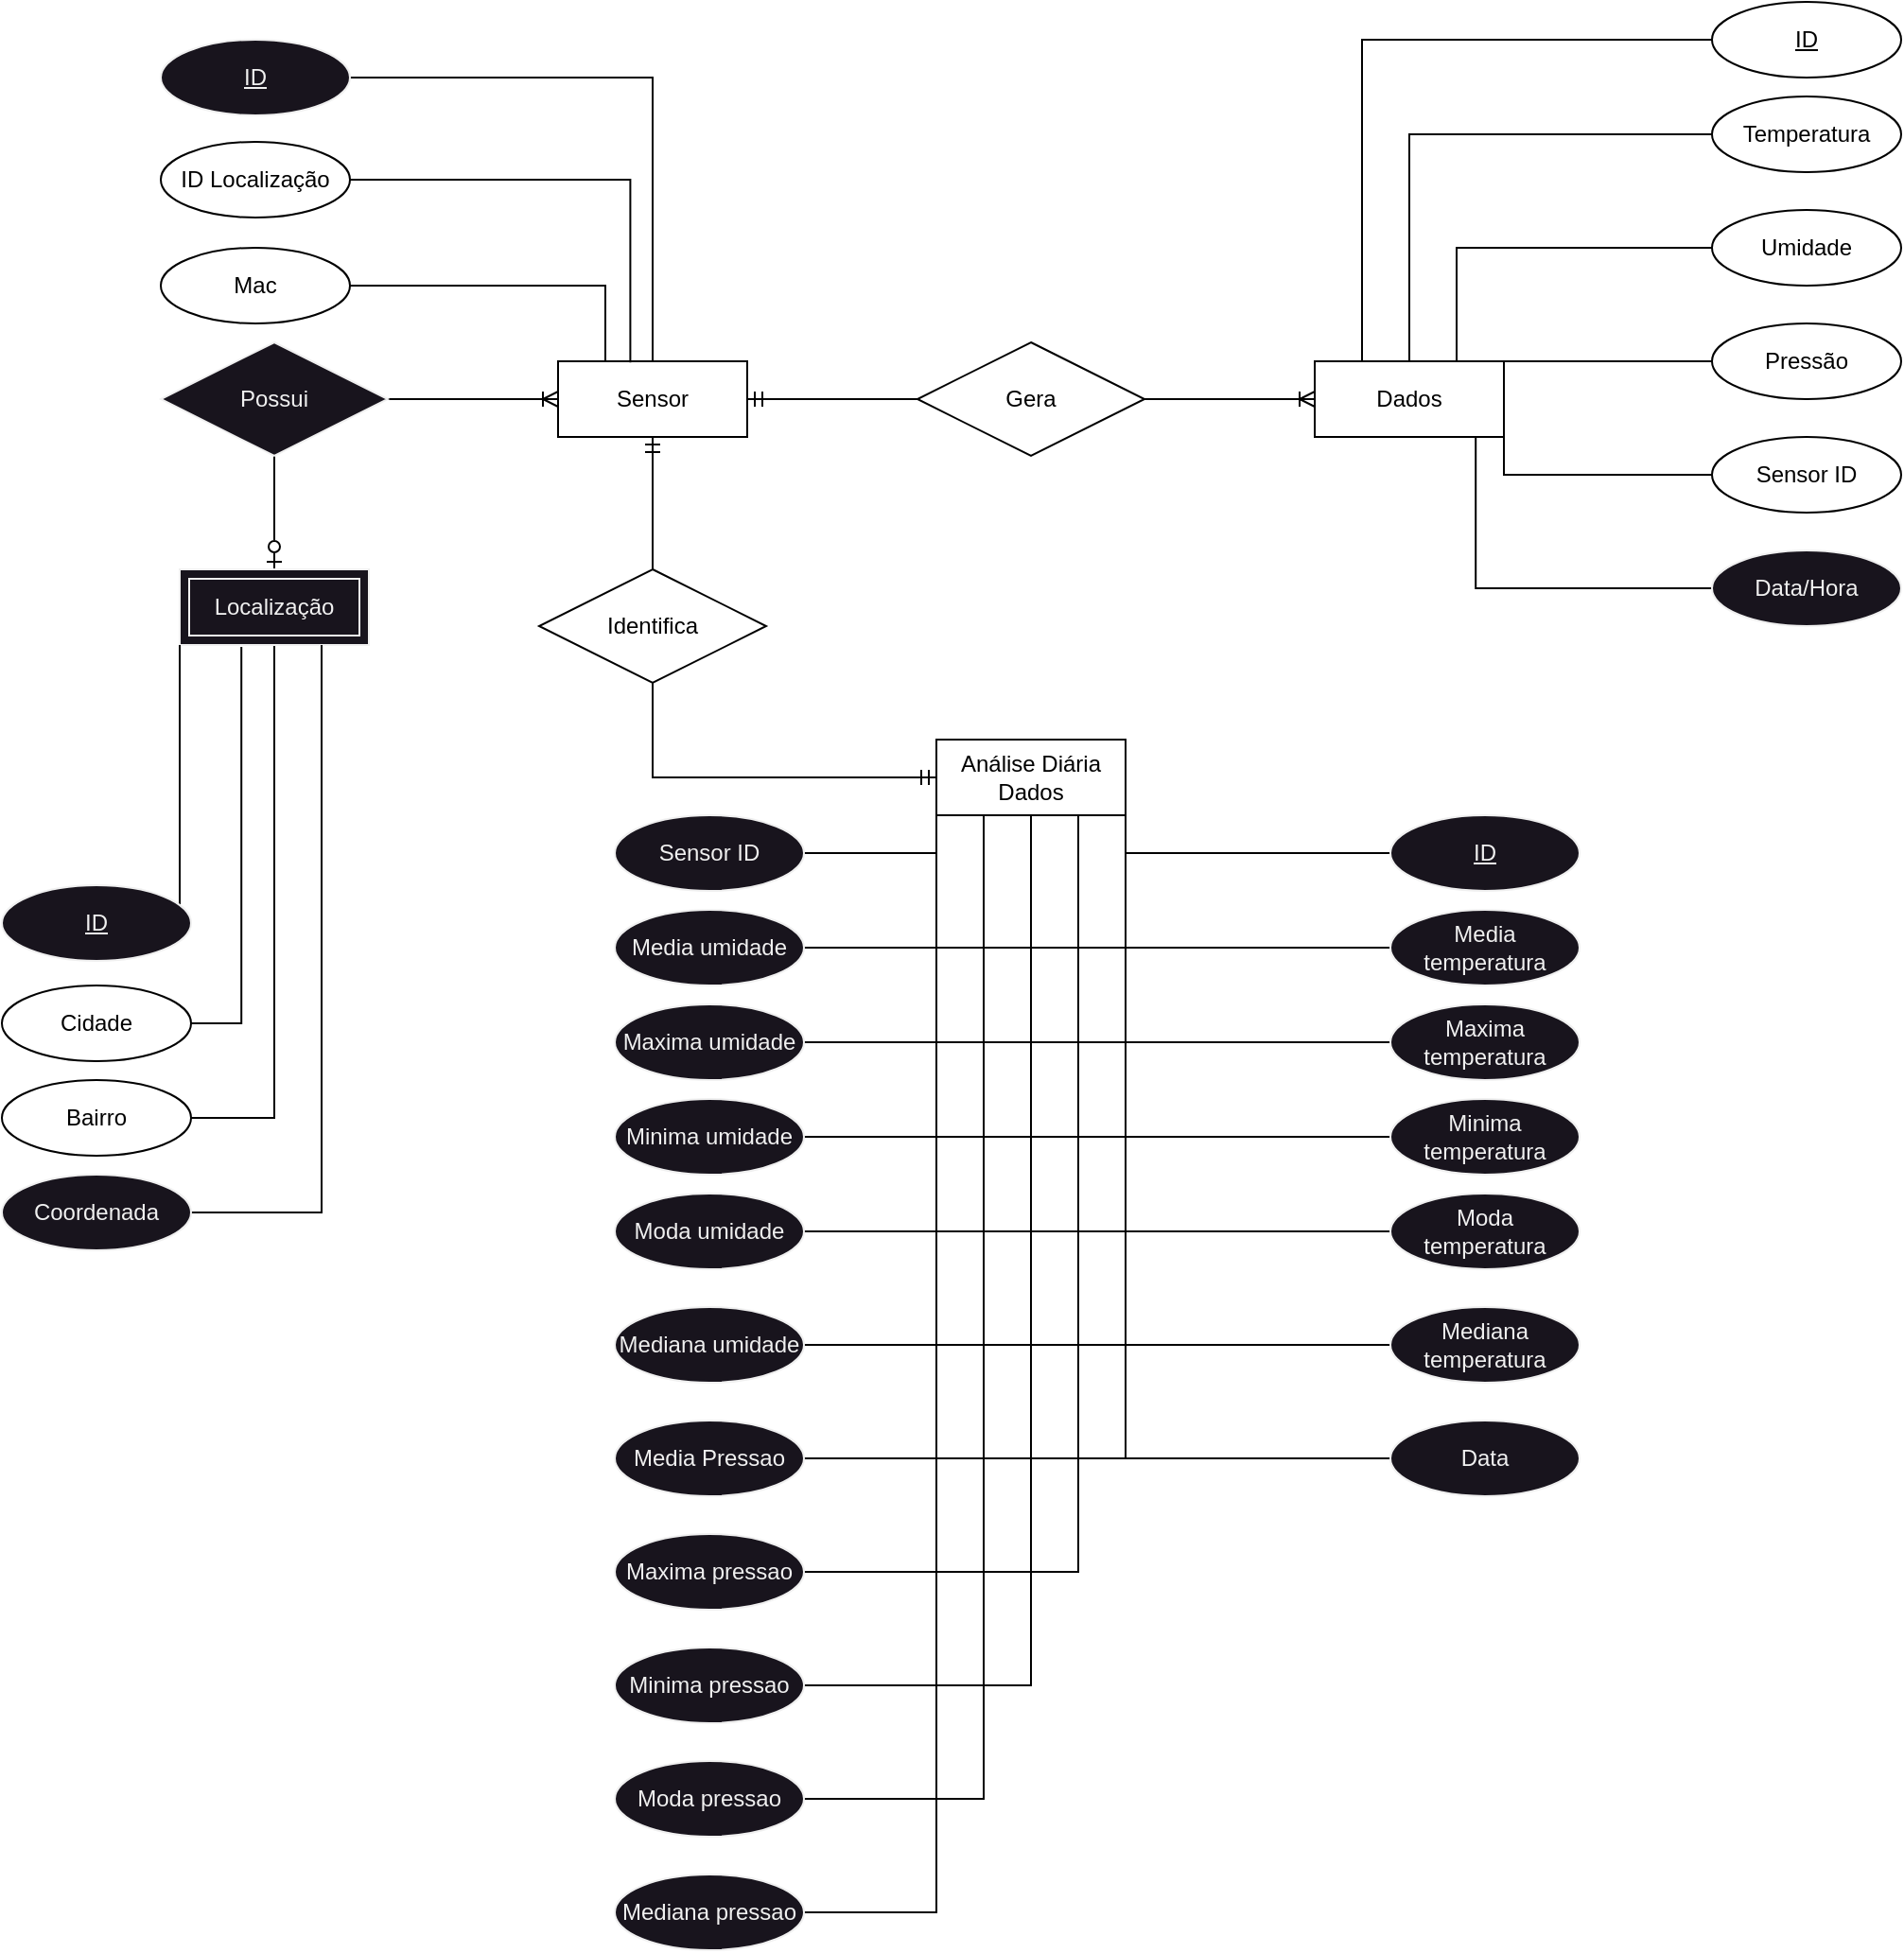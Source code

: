 <mxfile version="20.8.16" type="device" pages="3"><diagram name="Modelo ER" id="mqWM9hSV_4i3NjWkp7J6"><mxGraphModel dx="1467" dy="885" grid="1" gridSize="10" guides="1" tooltips="1" connect="1" arrows="1" fold="1" page="1" pageScale="1" pageWidth="1169" pageHeight="827" math="0" shadow="0"><root><mxCell id="0"/><mxCell id="1" parent="0"/><mxCell id="9JlnqcYuXWnEaWOd1574-4" style="edgeStyle=orthogonalEdgeStyle;rounded=0;orthogonalLoop=1;jettySize=auto;html=1;entryX=0;entryY=0.5;entryDx=0;entryDy=0;endArrow=none;endFill=0;startArrow=ERmandOne;startFill=0;" parent="1" source="9JlnqcYuXWnEaWOd1574-1" target="9JlnqcYuXWnEaWOd1574-2" edge="1"><mxGeometry relative="1" as="geometry"/></mxCell><mxCell id="9JlnqcYuXWnEaWOd1574-15" style="edgeStyle=orthogonalEdgeStyle;rounded=0;orthogonalLoop=1;jettySize=auto;html=1;entryX=0.5;entryY=0;entryDx=0;entryDy=0;startArrow=ERmandOne;startFill=0;endArrow=none;endFill=0;" parent="1" source="9JlnqcYuXWnEaWOd1574-1" target="9JlnqcYuXWnEaWOd1574-13" edge="1"><mxGeometry relative="1" as="geometry"/></mxCell><mxCell id="e51aq0Ts7ZJVfiPemDD4-5" style="edgeStyle=orthogonalEdgeStyle;rounded=0;orthogonalLoop=1;jettySize=auto;html=1;entryX=1;entryY=0.5;entryDx=0;entryDy=0;fontFamily=Helvetica;fontSize=12;fontColor=rgb(240, 240, 240);startArrow=ERoneToMany;startFill=0;endArrow=none;endFill=0;" parent="1" source="9JlnqcYuXWnEaWOd1574-1" target="e51aq0Ts7ZJVfiPemDD4-3" edge="1"><mxGeometry relative="1" as="geometry"/></mxCell><mxCell id="9JlnqcYuXWnEaWOd1574-1" value="Sensor" style="whiteSpace=wrap;html=1;align=center;" parent="1" vertex="1"><mxGeometry x="377" y="530" width="100" height="40" as="geometry"/></mxCell><mxCell id="9JlnqcYuXWnEaWOd1574-6" style="edgeStyle=orthogonalEdgeStyle;rounded=0;orthogonalLoop=1;jettySize=auto;html=1;entryX=1;entryY=0.5;entryDx=0;entryDy=0;endArrow=none;endFill=0;startArrow=ERoneToMany;startFill=0;exitX=0;exitY=0.5;exitDx=0;exitDy=0;" parent="1" source="9JlnqcYuXWnEaWOd1574-5" target="9JlnqcYuXWnEaWOd1574-2" edge="1"><mxGeometry relative="1" as="geometry"><mxPoint x="771" y="549" as="sourcePoint"/></mxGeometry></mxCell><mxCell id="9JlnqcYuXWnEaWOd1574-2" value="Gera" style="shape=rhombus;perimeter=rhombusPerimeter;whiteSpace=wrap;html=1;align=center;" parent="1" vertex="1"><mxGeometry x="567" y="520" width="120" height="60" as="geometry"/></mxCell><mxCell id="9JlnqcYuXWnEaWOd1574-5" value="Dados" style="whiteSpace=wrap;html=1;align=center;" parent="1" vertex="1"><mxGeometry x="777" y="530" width="100" height="40" as="geometry"/></mxCell><mxCell id="9JlnqcYuXWnEaWOd1574-16" style="edgeStyle=orthogonalEdgeStyle;rounded=0;orthogonalLoop=1;jettySize=auto;html=1;entryX=0.5;entryY=1;entryDx=0;entryDy=0;startArrow=ERmandOne;startFill=0;endArrow=none;endFill=0;" parent="1" source="9JlnqcYuXWnEaWOd1574-8" target="9JlnqcYuXWnEaWOd1574-13" edge="1"><mxGeometry relative="1" as="geometry"/></mxCell><mxCell id="9JlnqcYuXWnEaWOd1574-8" value="Análise Diária Dados" style="whiteSpace=wrap;html=1;align=center;" parent="1" vertex="1"><mxGeometry x="577" y="730" width="100" height="40" as="geometry"/></mxCell><mxCell id="9JlnqcYuXWnEaWOd1574-13" value="Identifica" style="shape=rhombus;perimeter=rhombusPerimeter;whiteSpace=wrap;html=1;align=center;" parent="1" vertex="1"><mxGeometry x="367" y="640" width="120" height="60" as="geometry"/></mxCell><mxCell id="9JlnqcYuXWnEaWOd1574-23" style="edgeStyle=orthogonalEdgeStyle;rounded=0;orthogonalLoop=1;jettySize=auto;html=1;entryX=0.5;entryY=0;entryDx=0;entryDy=0;startArrow=none;startFill=0;endArrow=none;endFill=0;exitX=1;exitY=0.5;exitDx=0;exitDy=0;" parent="1" source="9JlnqcYuXWnEaWOd1574-36" target="9JlnqcYuXWnEaWOd1574-1" edge="1"><mxGeometry relative="1" as="geometry"><mxPoint x="267.0" y="440.059" as="sourcePoint"/></mxGeometry></mxCell><mxCell id="9JlnqcYuXWnEaWOd1574-22" style="edgeStyle=orthogonalEdgeStyle;rounded=0;orthogonalLoop=1;jettySize=auto;html=1;startArrow=none;startFill=0;endArrow=none;endFill=0;entryX=0.5;entryY=1;entryDx=0;entryDy=0;exitX=1;exitY=0.5;exitDx=0;exitDy=0;" parent="1" source="9JlnqcYuXWnEaWOd1574-18" target="e51aq0Ts7ZJVfiPemDD4-1" edge="1"><mxGeometry relative="1" as="geometry"><mxPoint x="313" y="720" as="targetPoint"/></mxGeometry></mxCell><mxCell id="9JlnqcYuXWnEaWOd1574-18" value="Bairro" style="ellipse;whiteSpace=wrap;html=1;align=center;" parent="1" vertex="1"><mxGeometry x="83" y="910" width="100" height="40" as="geometry"/></mxCell><mxCell id="9JlnqcYuXWnEaWOd1574-21" style="edgeStyle=orthogonalEdgeStyle;rounded=0;orthogonalLoop=1;jettySize=auto;html=1;entryX=0.25;entryY=0;entryDx=0;entryDy=0;startArrow=none;startFill=0;endArrow=none;endFill=0;" parent="1" source="9JlnqcYuXWnEaWOd1574-19" target="9JlnqcYuXWnEaWOd1574-1" edge="1"><mxGeometry relative="1" as="geometry"/></mxCell><mxCell id="9JlnqcYuXWnEaWOd1574-19" value="Mac" style="ellipse;whiteSpace=wrap;html=1;align=center;" parent="1" vertex="1"><mxGeometry x="167" y="470" width="100" height="40" as="geometry"/></mxCell><mxCell id="9JlnqcYuXWnEaWOd1574-31" style="edgeStyle=orthogonalEdgeStyle;rounded=0;orthogonalLoop=1;jettySize=auto;html=1;entryX=0.5;entryY=0;entryDx=0;entryDy=0;startArrow=none;startFill=0;endArrow=none;endFill=0;" parent="1" source="9JlnqcYuXWnEaWOd1574-20" target="9JlnqcYuXWnEaWOd1574-5" edge="1"><mxGeometry relative="1" as="geometry"/></mxCell><mxCell id="9JlnqcYuXWnEaWOd1574-20" value="Temperatura" style="ellipse;whiteSpace=wrap;html=1;align=center;" parent="1" vertex="1"><mxGeometry x="987" y="390" width="100" height="40" as="geometry"/></mxCell><mxCell id="e51aq0Ts7ZJVfiPemDD4-7" style="edgeStyle=orthogonalEdgeStyle;rounded=0;orthogonalLoop=1;jettySize=auto;html=1;fontFamily=Helvetica;fontSize=12;fontColor=rgb(240, 240, 240);startArrow=none;startFill=0;endArrow=none;endFill=0;entryX=0.326;entryY=1.025;entryDx=0;entryDy=0;entryPerimeter=0;exitX=1;exitY=0.5;exitDx=0;exitDy=0;" parent="1" source="9JlnqcYuXWnEaWOd1574-24" target="e51aq0Ts7ZJVfiPemDD4-1" edge="1"><mxGeometry relative="1" as="geometry"><mxPoint x="223" y="690" as="targetPoint"/></mxGeometry></mxCell><mxCell id="9JlnqcYuXWnEaWOd1574-24" value="Cidade" style="ellipse;whiteSpace=wrap;html=1;align=center;" parent="1" vertex="1"><mxGeometry x="83" y="860" width="100" height="40" as="geometry"/></mxCell><mxCell id="9JlnqcYuXWnEaWOd1574-30" style="edgeStyle=orthogonalEdgeStyle;rounded=0;orthogonalLoop=1;jettySize=auto;html=1;entryX=0.25;entryY=0;entryDx=0;entryDy=0;startArrow=none;startFill=0;endArrow=none;endFill=0;exitX=0;exitY=0.5;exitDx=0;exitDy=0;" parent="1" source="9JlnqcYuXWnEaWOd1574-35" target="9JlnqcYuXWnEaWOd1574-5" edge="1"><mxGeometry relative="1" as="geometry"><mxPoint x="987.0" y="360.059" as="sourcePoint"/></mxGeometry></mxCell><mxCell id="9JlnqcYuXWnEaWOd1574-32" style="edgeStyle=orthogonalEdgeStyle;rounded=0;orthogonalLoop=1;jettySize=auto;html=1;entryX=0.75;entryY=0;entryDx=0;entryDy=0;startArrow=none;startFill=0;endArrow=none;endFill=0;" parent="1" source="9JlnqcYuXWnEaWOd1574-27" target="9JlnqcYuXWnEaWOd1574-5" edge="1"><mxGeometry relative="1" as="geometry"/></mxCell><mxCell id="9JlnqcYuXWnEaWOd1574-27" value="Umidade" style="ellipse;whiteSpace=wrap;html=1;align=center;" parent="1" vertex="1"><mxGeometry x="987" y="450" width="100" height="40" as="geometry"/></mxCell><mxCell id="9JlnqcYuXWnEaWOd1574-33" style="edgeStyle=orthogonalEdgeStyle;rounded=0;orthogonalLoop=1;jettySize=auto;html=1;entryX=1;entryY=0;entryDx=0;entryDy=0;startArrow=none;startFill=0;endArrow=none;endFill=0;" parent="1" source="9JlnqcYuXWnEaWOd1574-28" target="9JlnqcYuXWnEaWOd1574-5" edge="1"><mxGeometry relative="1" as="geometry"><Array as="points"><mxPoint x="920" y="530"/><mxPoint x="920" y="530"/></Array></mxGeometry></mxCell><mxCell id="9JlnqcYuXWnEaWOd1574-28" value="Pressão" style="ellipse;whiteSpace=wrap;html=1;align=center;" parent="1" vertex="1"><mxGeometry x="987" y="510" width="100" height="40" as="geometry"/></mxCell><mxCell id="9JlnqcYuXWnEaWOd1574-34" style="edgeStyle=orthogonalEdgeStyle;rounded=0;orthogonalLoop=1;jettySize=auto;html=1;entryX=1;entryY=0.75;entryDx=0;entryDy=0;startArrow=none;startFill=0;endArrow=none;endFill=0;" parent="1" source="9JlnqcYuXWnEaWOd1574-29" target="9JlnqcYuXWnEaWOd1574-5" edge="1"><mxGeometry relative="1" as="geometry"><Array as="points"><mxPoint x="877" y="590"/></Array></mxGeometry></mxCell><mxCell id="9JlnqcYuXWnEaWOd1574-29" value="Sensor ID" style="ellipse;whiteSpace=wrap;html=1;align=center;" parent="1" vertex="1"><mxGeometry x="987" y="570" width="100" height="40" as="geometry"/></mxCell><mxCell id="9JlnqcYuXWnEaWOd1574-35" value="ID" style="ellipse;whiteSpace=wrap;html=1;align=center;fontStyle=4;" parent="1" vertex="1"><mxGeometry x="987" y="340" width="100" height="40" as="geometry"/></mxCell><mxCell id="9JlnqcYuXWnEaWOd1574-36" value="ID" style="ellipse;whiteSpace=wrap;html=1;align=center;fontStyle=4;strokeColor=rgb(240, 240, 240);fontFamily=Helvetica;fontSize=12;fontColor=rgb(240, 240, 240);fillColor=rgb(24, 20, 29);" parent="1" vertex="1"><mxGeometry x="167" y="360" width="100" height="40" as="geometry"/></mxCell><mxCell id="9JlnqcYuXWnEaWOd1574-39" style="edgeStyle=orthogonalEdgeStyle;rounded=0;orthogonalLoop=1;jettySize=auto;html=1;entryX=1;entryY=1;entryDx=0;entryDy=0;fontFamily=Helvetica;fontSize=12;fontColor=rgb(240, 240, 240);startArrow=none;startFill=0;endArrow=none;endFill=0;" parent="1" source="9JlnqcYuXWnEaWOd1574-37" target="9JlnqcYuXWnEaWOd1574-8" edge="1"><mxGeometry relative="1" as="geometry"/></mxCell><mxCell id="9JlnqcYuXWnEaWOd1574-37" value="ID" style="ellipse;whiteSpace=wrap;html=1;align=center;fontStyle=4;strokeColor=rgb(240, 240, 240);fontFamily=Helvetica;fontSize=12;fontColor=rgb(240, 240, 240);fillColor=rgb(24, 20, 29);" parent="1" vertex="1"><mxGeometry x="817" y="770" width="100" height="40" as="geometry"/></mxCell><mxCell id="9JlnqcYuXWnEaWOd1574-45" style="edgeStyle=orthogonalEdgeStyle;rounded=0;orthogonalLoop=1;jettySize=auto;html=1;entryX=0.75;entryY=1;entryDx=0;entryDy=0;fontFamily=Helvetica;fontSize=12;fontColor=rgb(240, 240, 240);startArrow=none;startFill=0;endArrow=none;endFill=0;" parent="1" source="9JlnqcYuXWnEaWOd1574-38" target="9JlnqcYuXWnEaWOd1574-8" edge="1"><mxGeometry relative="1" as="geometry"/></mxCell><mxCell id="9JlnqcYuXWnEaWOd1574-38" value="Media temperatura" style="ellipse;whiteSpace=wrap;html=1;align=center;strokeColor=rgb(240, 240, 240);fontFamily=Helvetica;fontSize=12;fontColor=rgb(240, 240, 240);fillColor=rgb(24, 20, 29);" parent="1" vertex="1"><mxGeometry x="817" y="820" width="100" height="40" as="geometry"/></mxCell><mxCell id="9JlnqcYuXWnEaWOd1574-46" style="edgeStyle=orthogonalEdgeStyle;rounded=0;orthogonalLoop=1;jettySize=auto;html=1;entryX=0.5;entryY=1;entryDx=0;entryDy=0;fontFamily=Helvetica;fontSize=12;fontColor=rgb(240, 240, 240);startArrow=none;startFill=0;endArrow=none;endFill=0;" parent="1" source="9JlnqcYuXWnEaWOd1574-40" target="9JlnqcYuXWnEaWOd1574-8" edge="1"><mxGeometry relative="1" as="geometry"/></mxCell><mxCell id="9JlnqcYuXWnEaWOd1574-40" value="Maxima temperatura" style="ellipse;whiteSpace=wrap;html=1;align=center;strokeColor=rgb(240, 240, 240);fontFamily=Helvetica;fontSize=12;fontColor=rgb(240, 240, 240);fillColor=rgb(24, 20, 29);" parent="1" vertex="1"><mxGeometry x="817" y="870" width="100" height="40" as="geometry"/></mxCell><mxCell id="9JlnqcYuXWnEaWOd1574-48" style="edgeStyle=orthogonalEdgeStyle;rounded=0;orthogonalLoop=1;jettySize=auto;html=1;entryX=0;entryY=1;entryDx=0;entryDy=0;fontFamily=Helvetica;fontSize=12;fontColor=rgb(240, 240, 240);startArrow=none;startFill=0;endArrow=none;endFill=0;" parent="1" source="9JlnqcYuXWnEaWOd1574-41" target="9JlnqcYuXWnEaWOd1574-8" edge="1"><mxGeometry relative="1" as="geometry"/></mxCell><mxCell id="9JlnqcYuXWnEaWOd1574-41" value="Moda temperatura" style="ellipse;whiteSpace=wrap;html=1;align=center;strokeColor=rgb(240, 240, 240);fontFamily=Helvetica;fontSize=12;fontColor=rgb(240, 240, 240);fillColor=rgb(24, 20, 29);" parent="1" vertex="1"><mxGeometry x="817" y="970" width="100" height="40" as="geometry"/></mxCell><mxCell id="9JlnqcYuXWnEaWOd1574-69" style="edgeStyle=orthogonalEdgeStyle;rounded=0;orthogonalLoop=1;jettySize=auto;html=1;entryX=0;entryY=1;entryDx=0;entryDy=0;fontFamily=Helvetica;fontSize=12;fontColor=rgb(240, 240, 240);startArrow=none;startFill=0;endArrow=none;endFill=0;" parent="1" source="9JlnqcYuXWnEaWOd1574-42" target="9JlnqcYuXWnEaWOd1574-8" edge="1"><mxGeometry relative="1" as="geometry"/></mxCell><mxCell id="9JlnqcYuXWnEaWOd1574-42" value="Mediana pressao" style="ellipse;whiteSpace=wrap;html=1;align=center;strokeColor=rgb(240, 240, 240);fontFamily=Helvetica;fontSize=12;fontColor=rgb(240, 240, 240);fillColor=rgb(24, 20, 29);" parent="1" vertex="1"><mxGeometry x="407" y="1330" width="100" height="40" as="geometry"/></mxCell><mxCell id="9JlnqcYuXWnEaWOd1574-47" style="edgeStyle=orthogonalEdgeStyle;rounded=0;orthogonalLoop=1;jettySize=auto;html=1;entryX=0.25;entryY=1;entryDx=0;entryDy=0;fontFamily=Helvetica;fontSize=12;fontColor=rgb(240, 240, 240);startArrow=none;startFill=0;endArrow=none;endFill=0;" parent="1" source="9JlnqcYuXWnEaWOd1574-43" target="9JlnqcYuXWnEaWOd1574-8" edge="1"><mxGeometry relative="1" as="geometry"/></mxCell><mxCell id="9JlnqcYuXWnEaWOd1574-43" value="Minima temperatura" style="ellipse;whiteSpace=wrap;html=1;align=center;strokeColor=rgb(240, 240, 240);fontFamily=Helvetica;fontSize=12;fontColor=rgb(240, 240, 240);fillColor=rgb(24, 20, 29);" parent="1" vertex="1"><mxGeometry x="817" y="920" width="100" height="40" as="geometry"/></mxCell><mxCell id="9JlnqcYuXWnEaWOd1574-50" style="edgeStyle=orthogonalEdgeStyle;rounded=0;orthogonalLoop=1;jettySize=auto;html=1;entryX=0;entryY=1;entryDx=0;entryDy=0;fontFamily=Helvetica;fontSize=12;fontColor=rgb(240, 240, 240);startArrow=none;startFill=0;endArrow=none;endFill=0;" parent="1" source="9JlnqcYuXWnEaWOd1574-44" target="9JlnqcYuXWnEaWOd1574-8" edge="1"><mxGeometry relative="1" as="geometry"/></mxCell><mxCell id="9JlnqcYuXWnEaWOd1574-44" value="Mediana temperatura" style="ellipse;whiteSpace=wrap;html=1;align=center;strokeColor=rgb(240, 240, 240);fontFamily=Helvetica;fontSize=12;fontColor=rgb(240, 240, 240);fillColor=rgb(24, 20, 29);" parent="1" vertex="1"><mxGeometry x="817" y="1030" width="100" height="40" as="geometry"/></mxCell><mxCell id="9JlnqcYuXWnEaWOd1574-68" style="edgeStyle=orthogonalEdgeStyle;rounded=0;orthogonalLoop=1;jettySize=auto;html=1;entryX=0.25;entryY=1;entryDx=0;entryDy=0;fontFamily=Helvetica;fontSize=12;fontColor=rgb(240, 240, 240);startArrow=none;startFill=0;endArrow=none;endFill=0;" parent="1" source="9JlnqcYuXWnEaWOd1574-51" target="9JlnqcYuXWnEaWOd1574-8" edge="1"><mxGeometry relative="1" as="geometry"/></mxCell><mxCell id="9JlnqcYuXWnEaWOd1574-51" value="Moda pressao" style="ellipse;whiteSpace=wrap;html=1;align=center;strokeColor=rgb(240, 240, 240);fontFamily=Helvetica;fontSize=12;fontColor=rgb(240, 240, 240);fillColor=rgb(24, 20, 29);" parent="1" vertex="1"><mxGeometry x="407" y="1270" width="100" height="40" as="geometry"/></mxCell><mxCell id="9JlnqcYuXWnEaWOd1574-67" style="edgeStyle=orthogonalEdgeStyle;rounded=0;orthogonalLoop=1;jettySize=auto;html=1;entryX=0.5;entryY=1;entryDx=0;entryDy=0;fontFamily=Helvetica;fontSize=12;fontColor=rgb(240, 240, 240);startArrow=none;startFill=0;endArrow=none;endFill=0;" parent="1" source="9JlnqcYuXWnEaWOd1574-52" target="9JlnqcYuXWnEaWOd1574-8" edge="1"><mxGeometry relative="1" as="geometry"/></mxCell><mxCell id="9JlnqcYuXWnEaWOd1574-52" value="Minima pressao" style="ellipse;whiteSpace=wrap;html=1;align=center;strokeColor=rgb(240, 240, 240);fontFamily=Helvetica;fontSize=12;fontColor=rgb(240, 240, 240);fillColor=rgb(24, 20, 29);" parent="1" vertex="1"><mxGeometry x="407" y="1210" width="100" height="40" as="geometry"/></mxCell><mxCell id="9JlnqcYuXWnEaWOd1574-66" style="edgeStyle=orthogonalEdgeStyle;rounded=0;orthogonalLoop=1;jettySize=auto;html=1;entryX=0.75;entryY=1;entryDx=0;entryDy=0;fontFamily=Helvetica;fontSize=12;fontColor=rgb(240, 240, 240);startArrow=none;startFill=0;endArrow=none;endFill=0;" parent="1" source="9JlnqcYuXWnEaWOd1574-53" target="9JlnqcYuXWnEaWOd1574-8" edge="1"><mxGeometry relative="1" as="geometry"/></mxCell><mxCell id="9JlnqcYuXWnEaWOd1574-53" value="Maxima pressao" style="ellipse;whiteSpace=wrap;html=1;align=center;strokeColor=rgb(240, 240, 240);fontFamily=Helvetica;fontSize=12;fontColor=rgb(240, 240, 240);fillColor=rgb(24, 20, 29);" parent="1" vertex="1"><mxGeometry x="407" y="1150" width="100" height="40" as="geometry"/></mxCell><mxCell id="9JlnqcYuXWnEaWOd1574-65" style="edgeStyle=orthogonalEdgeStyle;rounded=0;orthogonalLoop=1;jettySize=auto;html=1;entryX=1;entryY=1;entryDx=0;entryDy=0;fontFamily=Helvetica;fontSize=12;fontColor=rgb(240, 240, 240);startArrow=none;startFill=0;endArrow=none;endFill=0;" parent="1" source="9JlnqcYuXWnEaWOd1574-54" target="9JlnqcYuXWnEaWOd1574-8" edge="1"><mxGeometry relative="1" as="geometry"/></mxCell><mxCell id="9JlnqcYuXWnEaWOd1574-54" value="Media Pressao" style="ellipse;whiteSpace=wrap;html=1;align=center;strokeColor=rgb(240, 240, 240);fontFamily=Helvetica;fontSize=12;fontColor=rgb(240, 240, 240);fillColor=rgb(24, 20, 29);" parent="1" vertex="1"><mxGeometry x="407" y="1090" width="100" height="40" as="geometry"/></mxCell><mxCell id="9JlnqcYuXWnEaWOd1574-64" style="edgeStyle=orthogonalEdgeStyle;rounded=0;orthogonalLoop=1;jettySize=auto;html=1;entryX=0;entryY=1;entryDx=0;entryDy=0;fontFamily=Helvetica;fontSize=12;fontColor=rgb(240, 240, 240);startArrow=none;startFill=0;endArrow=none;endFill=0;" parent="1" source="9JlnqcYuXWnEaWOd1574-55" target="9JlnqcYuXWnEaWOd1574-8" edge="1"><mxGeometry relative="1" as="geometry"/></mxCell><mxCell id="9JlnqcYuXWnEaWOd1574-55" value="Mediana umidade" style="ellipse;whiteSpace=wrap;html=1;align=center;strokeColor=rgb(240, 240, 240);fontFamily=Helvetica;fontSize=12;fontColor=rgb(240, 240, 240);fillColor=rgb(24, 20, 29);" parent="1" vertex="1"><mxGeometry x="407" y="1030" width="100" height="40" as="geometry"/></mxCell><mxCell id="9JlnqcYuXWnEaWOd1574-63" style="edgeStyle=orthogonalEdgeStyle;rounded=0;orthogonalLoop=1;jettySize=auto;html=1;entryX=0.25;entryY=1;entryDx=0;entryDy=0;fontFamily=Helvetica;fontSize=12;fontColor=rgb(240, 240, 240);startArrow=none;startFill=0;endArrow=none;endFill=0;" parent="1" source="9JlnqcYuXWnEaWOd1574-56" target="9JlnqcYuXWnEaWOd1574-8" edge="1"><mxGeometry relative="1" as="geometry"/></mxCell><mxCell id="9JlnqcYuXWnEaWOd1574-56" value="Moda umidade" style="ellipse;whiteSpace=wrap;html=1;align=center;strokeColor=rgb(240, 240, 240);fontFamily=Helvetica;fontSize=12;fontColor=rgb(240, 240, 240);fillColor=rgb(24, 20, 29);" parent="1" vertex="1"><mxGeometry x="407" y="970" width="100" height="40" as="geometry"/></mxCell><mxCell id="9JlnqcYuXWnEaWOd1574-62" style="edgeStyle=orthogonalEdgeStyle;rounded=0;orthogonalLoop=1;jettySize=auto;html=1;entryX=0.5;entryY=1;entryDx=0;entryDy=0;fontFamily=Helvetica;fontSize=12;fontColor=rgb(240, 240, 240);startArrow=none;startFill=0;endArrow=none;endFill=0;" parent="1" source="9JlnqcYuXWnEaWOd1574-57" target="9JlnqcYuXWnEaWOd1574-8" edge="1"><mxGeometry relative="1" as="geometry"/></mxCell><mxCell id="9JlnqcYuXWnEaWOd1574-57" value="Minima umidade" style="ellipse;whiteSpace=wrap;html=1;align=center;strokeColor=rgb(240, 240, 240);fontFamily=Helvetica;fontSize=12;fontColor=rgb(240, 240, 240);fillColor=rgb(24, 20, 29);" parent="1" vertex="1"><mxGeometry x="407" y="920" width="100" height="40" as="geometry"/></mxCell><mxCell id="9JlnqcYuXWnEaWOd1574-61" style="edgeStyle=orthogonalEdgeStyle;rounded=0;orthogonalLoop=1;jettySize=auto;html=1;entryX=0.75;entryY=1;entryDx=0;entryDy=0;fontFamily=Helvetica;fontSize=12;fontColor=rgb(240, 240, 240);startArrow=none;startFill=0;endArrow=none;endFill=0;" parent="1" source="9JlnqcYuXWnEaWOd1574-58" target="9JlnqcYuXWnEaWOd1574-8" edge="1"><mxGeometry relative="1" as="geometry"/></mxCell><mxCell id="9JlnqcYuXWnEaWOd1574-58" value="Maxima umidade" style="ellipse;whiteSpace=wrap;html=1;align=center;strokeColor=rgb(240, 240, 240);fontFamily=Helvetica;fontSize=12;fontColor=rgb(240, 240, 240);fillColor=rgb(24, 20, 29);" parent="1" vertex="1"><mxGeometry x="407" y="870" width="100" height="40" as="geometry"/></mxCell><mxCell id="9JlnqcYuXWnEaWOd1574-60" style="edgeStyle=orthogonalEdgeStyle;rounded=0;orthogonalLoop=1;jettySize=auto;html=1;entryX=1;entryY=1;entryDx=0;entryDy=0;fontFamily=Helvetica;fontSize=12;fontColor=rgb(240, 240, 240);startArrow=none;startFill=0;endArrow=none;endFill=0;" parent="1" source="9JlnqcYuXWnEaWOd1574-59" target="9JlnqcYuXWnEaWOd1574-8" edge="1"><mxGeometry relative="1" as="geometry"/></mxCell><mxCell id="9JlnqcYuXWnEaWOd1574-59" value="Media umidade" style="ellipse;whiteSpace=wrap;html=1;align=center;strokeColor=rgb(240, 240, 240);fontFamily=Helvetica;fontSize=12;fontColor=rgb(240, 240, 240);fillColor=rgb(24, 20, 29);" parent="1" vertex="1"><mxGeometry x="407" y="820" width="100" height="40" as="geometry"/></mxCell><mxCell id="9JlnqcYuXWnEaWOd1574-71" style="edgeStyle=orthogonalEdgeStyle;rounded=0;orthogonalLoop=1;jettySize=auto;html=1;entryX=0;entryY=1;entryDx=0;entryDy=0;fontFamily=Helvetica;fontSize=12;fontColor=rgb(240, 240, 240);startArrow=none;startFill=0;endArrow=none;endFill=0;" parent="1" source="9JlnqcYuXWnEaWOd1574-70" target="9JlnqcYuXWnEaWOd1574-8" edge="1"><mxGeometry relative="1" as="geometry"/></mxCell><mxCell id="9JlnqcYuXWnEaWOd1574-70" value="Sensor ID" style="ellipse;whiteSpace=wrap;html=1;align=center;strokeColor=rgb(240, 240, 240);fontFamily=Helvetica;fontSize=12;fontColor=rgb(240, 240, 240);fillColor=rgb(24, 20, 29);" parent="1" vertex="1"><mxGeometry x="407" y="770" width="100" height="40" as="geometry"/></mxCell><mxCell id="9JlnqcYuXWnEaWOd1574-73" style="edgeStyle=orthogonalEdgeStyle;rounded=0;orthogonalLoop=1;jettySize=auto;html=1;entryX=1;entryY=1;entryDx=0;entryDy=0;fontFamily=Helvetica;fontSize=12;fontColor=rgb(240, 240, 240);startArrow=none;startFill=0;endArrow=none;endFill=0;" parent="1" source="9JlnqcYuXWnEaWOd1574-72" target="9JlnqcYuXWnEaWOd1574-8" edge="1"><mxGeometry relative="1" as="geometry"/></mxCell><mxCell id="9JlnqcYuXWnEaWOd1574-72" value="Data" style="ellipse;whiteSpace=wrap;html=1;align=center;strokeColor=rgb(240, 240, 240);fontFamily=Helvetica;fontSize=12;fontColor=rgb(240, 240, 240);fillColor=rgb(24, 20, 29);" parent="1" vertex="1"><mxGeometry x="817" y="1090" width="100" height="40" as="geometry"/></mxCell><mxCell id="9JlnqcYuXWnEaWOd1574-75" style="edgeStyle=orthogonalEdgeStyle;rounded=0;orthogonalLoop=1;jettySize=auto;html=1;entryX=0.851;entryY=0.999;entryDx=0;entryDy=0;entryPerimeter=0;fontFamily=Helvetica;fontSize=12;fontColor=rgb(240, 240, 240);startArrow=none;startFill=0;endArrow=none;endFill=0;" parent="1" source="9JlnqcYuXWnEaWOd1574-74" target="9JlnqcYuXWnEaWOd1574-5" edge="1"><mxGeometry relative="1" as="geometry"/></mxCell><mxCell id="9JlnqcYuXWnEaWOd1574-74" value="Data/Hora" style="ellipse;whiteSpace=wrap;html=1;align=center;strokeColor=rgb(240, 240, 240);fontFamily=Helvetica;fontSize=12;fontColor=rgb(240, 240, 240);fillColor=rgb(24, 20, 29);" parent="1" vertex="1"><mxGeometry x="987" y="630" width="100" height="40" as="geometry"/></mxCell><mxCell id="e51aq0Ts7ZJVfiPemDD4-6" style="edgeStyle=orthogonalEdgeStyle;rounded=0;orthogonalLoop=1;jettySize=auto;html=1;entryX=0.5;entryY=1;entryDx=0;entryDy=0;fontFamily=Helvetica;fontSize=12;fontColor=rgb(240, 240, 240);startArrow=ERzeroToOne;startFill=0;endArrow=none;endFill=0;" parent="1" source="e51aq0Ts7ZJVfiPemDD4-1" target="e51aq0Ts7ZJVfiPemDD4-3" edge="1"><mxGeometry relative="1" as="geometry"/></mxCell><mxCell id="e51aq0Ts7ZJVfiPemDD4-1" value="Localização" style="shape=ext;margin=3;double=1;whiteSpace=wrap;html=1;align=center;strokeColor=rgb(240, 240, 240);fontFamily=Helvetica;fontSize=12;fontColor=rgb(240, 240, 240);fillColor=rgb(24, 20, 29);" parent="1" vertex="1"><mxGeometry x="177" y="640" width="100" height="40" as="geometry"/></mxCell><mxCell id="e51aq0Ts7ZJVfiPemDD4-3" value="Possui" style="shape=rhombus;perimeter=rhombusPerimeter;whiteSpace=wrap;html=1;align=center;strokeColor=rgb(240, 240, 240);fontFamily=Helvetica;fontSize=12;fontColor=rgb(240, 240, 240);fillColor=rgb(24, 20, 29);" parent="1" vertex="1"><mxGeometry x="167" y="520" width="120" height="60" as="geometry"/></mxCell><mxCell id="e51aq0Ts7ZJVfiPemDD4-9" style="edgeStyle=orthogonalEdgeStyle;rounded=0;orthogonalLoop=1;jettySize=auto;html=1;entryX=0;entryY=1;entryDx=0;entryDy=0;fontFamily=Helvetica;fontSize=12;fontColor=rgb(240, 240, 240);startArrow=none;startFill=0;endArrow=none;endFill=0;exitX=1;exitY=0.5;exitDx=0;exitDy=0;" parent="1" source="e51aq0Ts7ZJVfiPemDD4-8" target="e51aq0Ts7ZJVfiPemDD4-1" edge="1"><mxGeometry relative="1" as="geometry"><Array as="points"><mxPoint x="177" y="827"/></Array></mxGeometry></mxCell><mxCell id="e51aq0Ts7ZJVfiPemDD4-8" value="ID" style="ellipse;whiteSpace=wrap;html=1;align=center;fontStyle=4;strokeColor=rgb(240, 240, 240);fontFamily=Helvetica;fontSize=12;fontColor=rgb(240, 240, 240);fillColor=rgb(24, 20, 29);" parent="1" vertex="1"><mxGeometry x="83" y="807" width="100" height="40" as="geometry"/></mxCell><mxCell id="e51aq0Ts7ZJVfiPemDD4-11" style="edgeStyle=orthogonalEdgeStyle;rounded=0;orthogonalLoop=1;jettySize=auto;html=1;entryX=0.75;entryY=1;entryDx=0;entryDy=0;fontFamily=Helvetica;fontSize=12;fontColor=rgb(240, 240, 240);startArrow=none;startFill=0;endArrow=none;endFill=0;exitX=1;exitY=0.5;exitDx=0;exitDy=0;" parent="1" source="e51aq0Ts7ZJVfiPemDD4-10" target="e51aq0Ts7ZJVfiPemDD4-1" edge="1"><mxGeometry relative="1" as="geometry"/></mxCell><mxCell id="e51aq0Ts7ZJVfiPemDD4-10" value="Coordenada" style="ellipse;whiteSpace=wrap;html=1;align=center;strokeColor=rgb(240, 240, 240);fontFamily=Helvetica;fontSize=12;fontColor=rgb(240, 240, 240);fillColor=rgb(24, 20, 29);" parent="1" vertex="1"><mxGeometry x="83" y="960" width="100" height="40" as="geometry"/></mxCell><mxCell id="e51aq0Ts7ZJVfiPemDD4-13" style="edgeStyle=orthogonalEdgeStyle;rounded=0;orthogonalLoop=1;jettySize=auto;html=1;entryX=0.382;entryY=0.017;entryDx=0;entryDy=0;entryPerimeter=0;fontFamily=Helvetica;fontSize=12;fontColor=rgb(240, 240, 240);startArrow=none;startFill=0;endArrow=none;endFill=0;" parent="1" source="e51aq0Ts7ZJVfiPemDD4-12" target="9JlnqcYuXWnEaWOd1574-1" edge="1"><mxGeometry relative="1" as="geometry"/></mxCell><mxCell id="e51aq0Ts7ZJVfiPemDD4-12" value="ID Localização" style="ellipse;whiteSpace=wrap;html=1;align=center;" parent="1" vertex="1"><mxGeometry x="167" y="414" width="100" height="40" as="geometry"/></mxCell></root></mxGraphModel></diagram><diagram id="URijvEHYYr52j25t_mCk" name="Modelo Lógico"><mxGraphModel dx="1257" dy="759" grid="1" gridSize="10" guides="1" tooltips="1" connect="1" arrows="1" fold="1" page="1" pageScale="1" pageWidth="1169" pageHeight="827" math="0" shadow="0"><root><mxCell id="0"/><mxCell id="1" parent="0"/><mxCell id="ToJrDteBmmYjibSl6Mws-1" value="Sensor" style="shape=table;startSize=30;container=1;collapsible=1;childLayout=tableLayout;fixedRows=1;rowLines=0;fontStyle=1;align=center;resizeLast=1;fontFamily=Helvetica;fontSize=12;html=1;rounded=1;labelBackgroundColor=none;" parent="1" vertex="1"><mxGeometry x="702" y="370" width="180" height="120" as="geometry"/></mxCell><mxCell id="ToJrDteBmmYjibSl6Mws-2" value="" style="shape=tableRow;horizontal=0;startSize=0;swimlaneHead=0;swimlaneBody=0;fillColor=none;collapsible=0;dropTarget=0;points=[[0,0.5],[1,0.5]];portConstraint=eastwest;top=0;left=0;right=0;bottom=1;fontFamily=Helvetica;fontSize=12;html=1;rounded=1;labelBackgroundColor=none;" parent="ToJrDteBmmYjibSl6Mws-1" vertex="1"><mxGeometry y="30" width="180" height="30" as="geometry"/></mxCell><mxCell id="ToJrDteBmmYjibSl6Mws-3" value="PK" style="shape=partialRectangle;connectable=0;fillColor=none;top=0;left=0;bottom=0;right=0;fontStyle=1;overflow=hidden;fontFamily=Helvetica;fontSize=12;html=1;rounded=1;labelBackgroundColor=none;" parent="ToJrDteBmmYjibSl6Mws-2" vertex="1"><mxGeometry width="30" height="30" as="geometry"><mxRectangle width="30" height="30" as="alternateBounds"/></mxGeometry></mxCell><mxCell id="ToJrDteBmmYjibSl6Mws-4" value="&amp;nbsp;ID int autoincrement" style="shape=partialRectangle;connectable=0;fillColor=none;top=0;left=0;bottom=0;right=0;align=left;spacingLeft=6;fontStyle=5;overflow=hidden;fontFamily=Helvetica;fontSize=12;html=1;rounded=1;labelBackgroundColor=none;" parent="ToJrDteBmmYjibSl6Mws-2" vertex="1"><mxGeometry x="30" width="150" height="30" as="geometry"><mxRectangle width="150" height="30" as="alternateBounds"/></mxGeometry></mxCell><mxCell id="ToJrDteBmmYjibSl6Mws-5" value="" style="shape=tableRow;horizontal=0;startSize=0;swimlaneHead=0;swimlaneBody=0;fillColor=none;collapsible=0;dropTarget=0;points=[[0,0.5],[1,0.5]];portConstraint=eastwest;top=0;left=0;right=0;bottom=0;fontFamily=Helvetica;fontSize=12;html=1;rounded=1;labelBackgroundColor=none;" parent="ToJrDteBmmYjibSl6Mws-1" vertex="1"><mxGeometry y="60" width="180" height="30" as="geometry"/></mxCell><mxCell id="ToJrDteBmmYjibSl6Mws-6" value="&lt;b&gt;FK&lt;/b&gt;" style="shape=partialRectangle;connectable=0;fillColor=none;top=0;left=0;bottom=0;right=0;editable=1;overflow=hidden;fontFamily=Helvetica;fontSize=12;html=1;rounded=1;labelBackgroundColor=none;" parent="ToJrDteBmmYjibSl6Mws-5" vertex="1"><mxGeometry width="30" height="30" as="geometry"><mxRectangle width="30" height="30" as="alternateBounds"/></mxGeometry></mxCell><mxCell id="ToJrDteBmmYjibSl6Mws-7" value="lD Localização int null" style="shape=partialRectangle;connectable=0;fillColor=none;top=0;left=0;bottom=0;right=0;align=left;spacingLeft=6;overflow=hidden;fontFamily=Helvetica;fontSize=12;html=1;rounded=1;labelBackgroundColor=none;" parent="ToJrDteBmmYjibSl6Mws-5" vertex="1"><mxGeometry x="30" width="150" height="30" as="geometry"><mxRectangle width="150" height="30" as="alternateBounds"/></mxGeometry></mxCell><mxCell id="ToJrDteBmmYjibSl6Mws-8" value="" style="shape=tableRow;horizontal=0;startSize=0;swimlaneHead=0;swimlaneBody=0;fillColor=none;collapsible=0;dropTarget=0;points=[[0,0.5],[1,0.5]];portConstraint=eastwest;top=0;left=0;right=0;bottom=0;fontFamily=Helvetica;fontSize=12;html=1;rounded=1;labelBackgroundColor=none;" parent="ToJrDteBmmYjibSl6Mws-1" vertex="1"><mxGeometry y="90" width="180" height="30" as="geometry"/></mxCell><mxCell id="ToJrDteBmmYjibSl6Mws-9" value="" style="shape=partialRectangle;connectable=0;fillColor=none;top=0;left=0;bottom=0;right=0;editable=1;overflow=hidden;fontFamily=Helvetica;fontSize=12;html=1;rounded=1;labelBackgroundColor=none;" parent="ToJrDteBmmYjibSl6Mws-8" vertex="1"><mxGeometry width="30" height="30" as="geometry"><mxRectangle width="30" height="30" as="alternateBounds"/></mxGeometry></mxCell><mxCell id="ToJrDteBmmYjibSl6Mws-10" value="Mac varchar(20) Unique" style="shape=partialRectangle;connectable=0;fillColor=none;top=0;left=0;bottom=0;right=0;align=left;spacingLeft=6;overflow=hidden;fontFamily=Helvetica;fontSize=12;html=1;rounded=1;labelBackgroundColor=none;" parent="ToJrDteBmmYjibSl6Mws-8" vertex="1"><mxGeometry x="30" width="150" height="30" as="geometry"><mxRectangle width="150" height="30" as="alternateBounds"/></mxGeometry></mxCell><mxCell id="Kl2c1F_PssUGfM9fp3e8-1" value="Localização" style="shape=table;startSize=30;container=1;collapsible=1;childLayout=tableLayout;fixedRows=1;rowLines=0;fontStyle=1;align=center;resizeLast=1;fontFamily=Helvetica;fontSize=12;html=1;rounded=1;labelBackgroundColor=none;" parent="1" vertex="1"><mxGeometry x="257" y="370" width="210" height="150" as="geometry"/></mxCell><mxCell id="Kl2c1F_PssUGfM9fp3e8-2" value="" style="shape=tableRow;horizontal=0;startSize=0;swimlaneHead=0;swimlaneBody=0;fillColor=none;collapsible=0;dropTarget=0;points=[[0,0.5],[1,0.5]];portConstraint=eastwest;top=0;left=0;right=0;bottom=1;fontFamily=Helvetica;fontSize=12;html=1;rounded=1;labelBackgroundColor=none;" parent="Kl2c1F_PssUGfM9fp3e8-1" vertex="1"><mxGeometry y="30" width="210" height="30" as="geometry"/></mxCell><mxCell id="Kl2c1F_PssUGfM9fp3e8-3" value="PK" style="shape=partialRectangle;connectable=0;fillColor=none;top=0;left=0;bottom=0;right=0;fontStyle=1;overflow=hidden;fontFamily=Helvetica;fontSize=12;html=1;rounded=1;labelBackgroundColor=none;" parent="Kl2c1F_PssUGfM9fp3e8-2" vertex="1"><mxGeometry width="30" height="30" as="geometry"><mxRectangle width="30" height="30" as="alternateBounds"/></mxGeometry></mxCell><mxCell id="Kl2c1F_PssUGfM9fp3e8-4" value="ID int autoincrement" style="shape=partialRectangle;connectable=0;fillColor=none;top=0;left=0;bottom=0;right=0;align=left;spacingLeft=6;fontStyle=5;overflow=hidden;fontFamily=Helvetica;fontSize=12;html=1;rounded=1;labelBackgroundColor=none;" parent="Kl2c1F_PssUGfM9fp3e8-2" vertex="1"><mxGeometry x="30" width="180" height="30" as="geometry"><mxRectangle width="180" height="30" as="alternateBounds"/></mxGeometry></mxCell><mxCell id="Kl2c1F_PssUGfM9fp3e8-5" value="" style="shape=tableRow;horizontal=0;startSize=0;swimlaneHead=0;swimlaneBody=0;fillColor=none;collapsible=0;dropTarget=0;points=[[0,0.5],[1,0.5]];portConstraint=eastwest;top=0;left=0;right=0;bottom=0;fontFamily=Helvetica;fontSize=12;html=1;rounded=1;labelBackgroundColor=none;" parent="Kl2c1F_PssUGfM9fp3e8-1" vertex="1"><mxGeometry y="60" width="210" height="30" as="geometry"/></mxCell><mxCell id="Kl2c1F_PssUGfM9fp3e8-6" value="" style="shape=partialRectangle;connectable=0;fillColor=none;top=0;left=0;bottom=0;right=0;editable=1;overflow=hidden;fontFamily=Helvetica;fontSize=12;html=1;rounded=1;labelBackgroundColor=none;" parent="Kl2c1F_PssUGfM9fp3e8-5" vertex="1"><mxGeometry width="30" height="30" as="geometry"><mxRectangle width="30" height="30" as="alternateBounds"/></mxGeometry></mxCell><mxCell id="Kl2c1F_PssUGfM9fp3e8-7" value="cidade varchar(100)" style="shape=partialRectangle;connectable=0;fillColor=none;top=0;left=0;bottom=0;right=0;align=left;spacingLeft=6;overflow=hidden;fontFamily=Helvetica;fontSize=12;html=1;rounded=1;labelBackgroundColor=none;" parent="Kl2c1F_PssUGfM9fp3e8-5" vertex="1"><mxGeometry x="30" width="180" height="30" as="geometry"><mxRectangle width="180" height="30" as="alternateBounds"/></mxGeometry></mxCell><mxCell id="Kl2c1F_PssUGfM9fp3e8-8" value="" style="shape=tableRow;horizontal=0;startSize=0;swimlaneHead=0;swimlaneBody=0;fillColor=none;collapsible=0;dropTarget=0;points=[[0,0.5],[1,0.5]];portConstraint=eastwest;top=0;left=0;right=0;bottom=0;fontFamily=Helvetica;fontSize=12;html=1;rounded=1;labelBackgroundColor=none;" parent="Kl2c1F_PssUGfM9fp3e8-1" vertex="1"><mxGeometry y="90" width="210" height="30" as="geometry"/></mxCell><mxCell id="Kl2c1F_PssUGfM9fp3e8-9" value="" style="shape=partialRectangle;connectable=0;fillColor=none;top=0;left=0;bottom=0;right=0;editable=1;overflow=hidden;fontFamily=Helvetica;fontSize=12;html=1;rounded=1;labelBackgroundColor=none;" parent="Kl2c1F_PssUGfM9fp3e8-8" vertex="1"><mxGeometry width="30" height="30" as="geometry"><mxRectangle width="30" height="30" as="alternateBounds"/></mxGeometry></mxCell><mxCell id="Kl2c1F_PssUGfM9fp3e8-10" value="bairro varchar(100)" style="shape=partialRectangle;connectable=0;fillColor=none;top=0;left=0;bottom=0;right=0;align=left;spacingLeft=6;overflow=hidden;fontFamily=Helvetica;fontSize=12;html=1;rounded=1;labelBackgroundColor=none;" parent="Kl2c1F_PssUGfM9fp3e8-8" vertex="1"><mxGeometry x="30" width="180" height="30" as="geometry"><mxRectangle width="180" height="30" as="alternateBounds"/></mxGeometry></mxCell><mxCell id="Kl2c1F_PssUGfM9fp3e8-11" value="" style="shape=tableRow;horizontal=0;startSize=0;swimlaneHead=0;swimlaneBody=0;fillColor=none;collapsible=0;dropTarget=0;points=[[0,0.5],[1,0.5]];portConstraint=eastwest;top=0;left=0;right=0;bottom=0;fontFamily=Helvetica;fontSize=12;html=1;rounded=1;labelBackgroundColor=none;" parent="Kl2c1F_PssUGfM9fp3e8-1" vertex="1"><mxGeometry y="120" width="210" height="30" as="geometry"/></mxCell><mxCell id="Kl2c1F_PssUGfM9fp3e8-12" value="" style="shape=partialRectangle;connectable=0;fillColor=none;top=0;left=0;bottom=0;right=0;editable=1;overflow=hidden;fontFamily=Helvetica;fontSize=12;html=1;rounded=1;labelBackgroundColor=none;" parent="Kl2c1F_PssUGfM9fp3e8-11" vertex="1"><mxGeometry width="30" height="30" as="geometry"><mxRectangle width="30" height="30" as="alternateBounds"/></mxGeometry></mxCell><mxCell id="Kl2c1F_PssUGfM9fp3e8-13" value="coordenadas varchar(100) null" style="shape=partialRectangle;connectable=0;fillColor=none;top=0;left=0;bottom=0;right=0;align=left;spacingLeft=6;overflow=hidden;fontFamily=Helvetica;fontSize=12;html=1;rounded=1;labelBackgroundColor=none;" parent="Kl2c1F_PssUGfM9fp3e8-11" vertex="1"><mxGeometry x="30" width="180" height="30" as="geometry"><mxRectangle width="180" height="30" as="alternateBounds"/></mxGeometry></mxCell><mxCell id="Kl2c1F_PssUGfM9fp3e8-14" value="Dados" style="shape=table;startSize=30;container=1;collapsible=1;childLayout=tableLayout;fixedRows=1;rowLines=0;fontStyle=1;align=center;resizeLast=1;fontFamily=Helvetica;fontSize=12;html=1;rounded=1;labelBackgroundColor=none;" parent="1" vertex="1"><mxGeometry x="702" y="700" width="180" height="210" as="geometry"/></mxCell><mxCell id="Kl2c1F_PssUGfM9fp3e8-15" value="" style="shape=tableRow;horizontal=0;startSize=0;swimlaneHead=0;swimlaneBody=0;fillColor=none;collapsible=0;dropTarget=0;points=[[0,0.5],[1,0.5]];portConstraint=eastwest;top=0;left=0;right=0;bottom=1;fontFamily=Helvetica;fontSize=12;html=1;rounded=1;labelBackgroundColor=none;" parent="Kl2c1F_PssUGfM9fp3e8-14" vertex="1"><mxGeometry y="30" width="180" height="30" as="geometry"/></mxCell><mxCell id="Kl2c1F_PssUGfM9fp3e8-16" value="PK" style="shape=partialRectangle;connectable=0;fillColor=none;top=0;left=0;bottom=0;right=0;fontStyle=1;overflow=hidden;fontFamily=Helvetica;fontSize=12;html=1;rounded=1;labelBackgroundColor=none;" parent="Kl2c1F_PssUGfM9fp3e8-15" vertex="1"><mxGeometry width="30" height="30" as="geometry"><mxRectangle width="30" height="30" as="alternateBounds"/></mxGeometry></mxCell><mxCell id="Kl2c1F_PssUGfM9fp3e8-17" value="ID bigint autoincrement" style="shape=partialRectangle;connectable=0;fillColor=none;top=0;left=0;bottom=0;right=0;align=left;spacingLeft=6;fontStyle=5;overflow=hidden;fontFamily=Helvetica;fontSize=12;html=1;rounded=1;labelBackgroundColor=none;" parent="Kl2c1F_PssUGfM9fp3e8-15" vertex="1"><mxGeometry x="30" width="150" height="30" as="geometry"><mxRectangle width="150" height="30" as="alternateBounds"/></mxGeometry></mxCell><mxCell id="Kl2c1F_PssUGfM9fp3e8-18" value="" style="shape=tableRow;horizontal=0;startSize=0;swimlaneHead=0;swimlaneBody=0;fillColor=none;collapsible=0;dropTarget=0;points=[[0,0.5],[1,0.5]];portConstraint=eastwest;top=0;left=0;right=0;bottom=0;fontFamily=Helvetica;fontSize=12;html=1;rounded=1;labelBackgroundColor=none;" parent="Kl2c1F_PssUGfM9fp3e8-14" vertex="1"><mxGeometry y="60" width="180" height="30" as="geometry"/></mxCell><mxCell id="Kl2c1F_PssUGfM9fp3e8-19" value="&lt;b&gt;FK&lt;/b&gt;" style="shape=partialRectangle;connectable=0;fillColor=none;top=0;left=0;bottom=0;right=0;editable=1;overflow=hidden;fontFamily=Helvetica;fontSize=12;html=1;rounded=1;labelBackgroundColor=none;" parent="Kl2c1F_PssUGfM9fp3e8-18" vertex="1"><mxGeometry width="30" height="30" as="geometry"><mxRectangle width="30" height="30" as="alternateBounds"/></mxGeometry></mxCell><mxCell id="Kl2c1F_PssUGfM9fp3e8-20" value="ID Sensor int" style="shape=partialRectangle;connectable=0;fillColor=none;top=0;left=0;bottom=0;right=0;align=left;spacingLeft=6;overflow=hidden;fontFamily=Helvetica;fontSize=12;html=1;rounded=1;labelBackgroundColor=none;" parent="Kl2c1F_PssUGfM9fp3e8-18" vertex="1"><mxGeometry x="30" width="150" height="30" as="geometry"><mxRectangle width="150" height="30" as="alternateBounds"/></mxGeometry></mxCell><mxCell id="Kl2c1F_PssUGfM9fp3e8-21" value="" style="shape=tableRow;horizontal=0;startSize=0;swimlaneHead=0;swimlaneBody=0;fillColor=none;collapsible=0;dropTarget=0;points=[[0,0.5],[1,0.5]];portConstraint=eastwest;top=0;left=0;right=0;bottom=0;fontFamily=Helvetica;fontSize=12;html=1;rounded=1;labelBackgroundColor=none;" parent="Kl2c1F_PssUGfM9fp3e8-14" vertex="1"><mxGeometry y="90" width="180" height="30" as="geometry"/></mxCell><mxCell id="Kl2c1F_PssUGfM9fp3e8-22" value="" style="shape=partialRectangle;connectable=0;fillColor=none;top=0;left=0;bottom=0;right=0;editable=1;overflow=hidden;fontFamily=Helvetica;fontSize=12;html=1;rounded=1;labelBackgroundColor=none;" parent="Kl2c1F_PssUGfM9fp3e8-21" vertex="1"><mxGeometry width="30" height="30" as="geometry"><mxRectangle width="30" height="30" as="alternateBounds"/></mxGeometry></mxCell><mxCell id="Kl2c1F_PssUGfM9fp3e8-23" value="data/hora date stamp" style="shape=partialRectangle;connectable=0;fillColor=none;top=0;left=0;bottom=0;right=0;align=left;spacingLeft=6;overflow=hidden;fontFamily=Helvetica;fontSize=12;html=1;rounded=1;labelBackgroundColor=none;" parent="Kl2c1F_PssUGfM9fp3e8-21" vertex="1"><mxGeometry x="30" width="150" height="30" as="geometry"><mxRectangle width="150" height="30" as="alternateBounds"/></mxGeometry></mxCell><mxCell id="4wpycll6_VT3StBx0bWN-4" style="shape=tableRow;horizontal=0;startSize=0;swimlaneHead=0;swimlaneBody=0;fillColor=none;collapsible=0;dropTarget=0;points=[[0,0.5],[1,0.5]];portConstraint=eastwest;top=0;left=0;right=0;bottom=0;fontFamily=Helvetica;fontSize=12;html=1;rounded=1;labelBackgroundColor=none;" parent="Kl2c1F_PssUGfM9fp3e8-14" vertex="1"><mxGeometry y="120" width="180" height="30" as="geometry"/></mxCell><mxCell id="4wpycll6_VT3StBx0bWN-5" style="shape=partialRectangle;connectable=0;fillColor=none;top=0;left=0;bottom=0;right=0;editable=1;overflow=hidden;fontFamily=Helvetica;fontSize=12;html=1;rounded=1;labelBackgroundColor=none;" parent="4wpycll6_VT3StBx0bWN-4" vertex="1"><mxGeometry width="30" height="30" as="geometry"><mxRectangle width="30" height="30" as="alternateBounds"/></mxGeometry></mxCell><mxCell id="4wpycll6_VT3StBx0bWN-6" value="temperatura float" style="shape=partialRectangle;connectable=0;fillColor=none;top=0;left=0;bottom=0;right=0;align=left;spacingLeft=6;overflow=hidden;fontFamily=Helvetica;fontSize=12;html=1;rounded=1;labelBackgroundColor=none;" parent="4wpycll6_VT3StBx0bWN-4" vertex="1"><mxGeometry x="30" width="150" height="30" as="geometry"><mxRectangle width="150" height="30" as="alternateBounds"/></mxGeometry></mxCell><mxCell id="4wpycll6_VT3StBx0bWN-1" style="shape=tableRow;horizontal=0;startSize=0;swimlaneHead=0;swimlaneBody=0;fillColor=none;collapsible=0;dropTarget=0;points=[[0,0.5],[1,0.5]];portConstraint=eastwest;top=0;left=0;right=0;bottom=0;fontFamily=Helvetica;fontSize=12;html=1;rounded=1;labelBackgroundColor=none;" parent="Kl2c1F_PssUGfM9fp3e8-14" vertex="1"><mxGeometry y="150" width="180" height="30" as="geometry"/></mxCell><mxCell id="4wpycll6_VT3StBx0bWN-2" style="shape=partialRectangle;connectable=0;fillColor=none;top=0;left=0;bottom=0;right=0;editable=1;overflow=hidden;fontFamily=Helvetica;fontSize=12;html=1;rounded=1;labelBackgroundColor=none;" parent="4wpycll6_VT3StBx0bWN-1" vertex="1"><mxGeometry width="30" height="30" as="geometry"><mxRectangle width="30" height="30" as="alternateBounds"/></mxGeometry></mxCell><mxCell id="4wpycll6_VT3StBx0bWN-3" value="umidade float" style="shape=partialRectangle;connectable=0;fillColor=none;top=0;left=0;bottom=0;right=0;align=left;spacingLeft=6;overflow=hidden;fontFamily=Helvetica;fontSize=12;html=1;rounded=1;labelBackgroundColor=none;" parent="4wpycll6_VT3StBx0bWN-1" vertex="1"><mxGeometry x="30" width="150" height="30" as="geometry"><mxRectangle width="150" height="30" as="alternateBounds"/></mxGeometry></mxCell><mxCell id="4wpycll6_VT3StBx0bWN-7" style="shape=tableRow;horizontal=0;startSize=0;swimlaneHead=0;swimlaneBody=0;fillColor=none;collapsible=0;dropTarget=0;points=[[0,0.5],[1,0.5]];portConstraint=eastwest;top=0;left=0;right=0;bottom=0;fontFamily=Helvetica;fontSize=12;html=1;rounded=1;labelBackgroundColor=none;" parent="Kl2c1F_PssUGfM9fp3e8-14" vertex="1"><mxGeometry y="180" width="180" height="30" as="geometry"/></mxCell><mxCell id="4wpycll6_VT3StBx0bWN-8" style="shape=partialRectangle;connectable=0;fillColor=none;top=0;left=0;bottom=0;right=0;editable=1;overflow=hidden;fontFamily=Helvetica;fontSize=12;html=1;rounded=1;labelBackgroundColor=none;" parent="4wpycll6_VT3StBx0bWN-7" vertex="1"><mxGeometry width="30" height="30" as="geometry"><mxRectangle width="30" height="30" as="alternateBounds"/></mxGeometry></mxCell><mxCell id="4wpycll6_VT3StBx0bWN-9" value="pressao float" style="shape=partialRectangle;connectable=0;fillColor=none;top=0;left=0;bottom=0;right=0;align=left;spacingLeft=6;overflow=hidden;fontFamily=Helvetica;fontSize=12;html=1;rounded=1;labelBackgroundColor=none;" parent="4wpycll6_VT3StBx0bWN-7" vertex="1"><mxGeometry x="30" width="150" height="30" as="geometry"><mxRectangle width="150" height="30" as="alternateBounds"/></mxGeometry></mxCell><mxCell id="G9aWhSNj74AV-LEMR6HW-1" value="Análise Diária Dados" style="shape=table;startSize=30;container=1;collapsible=1;childLayout=tableLayout;fixedRows=1;rowLines=0;fontStyle=1;align=center;resizeLast=1;fontFamily=Helvetica;fontSize=12;html=1;rounded=1;labelBackgroundColor=none;" parent="1" vertex="1"><mxGeometry x="267" y="700" width="180" height="570" as="geometry"/></mxCell><mxCell id="G9aWhSNj74AV-LEMR6HW-2" value="" style="shape=tableRow;horizontal=0;startSize=0;swimlaneHead=0;swimlaneBody=0;fillColor=none;collapsible=0;dropTarget=0;points=[[0,0.5],[1,0.5]];portConstraint=eastwest;top=0;left=0;right=0;bottom=1;fontFamily=Helvetica;fontSize=12;html=1;rounded=1;labelBackgroundColor=none;" parent="G9aWhSNj74AV-LEMR6HW-1" vertex="1"><mxGeometry y="30" width="180" height="30" as="geometry"/></mxCell><mxCell id="G9aWhSNj74AV-LEMR6HW-3" value="PK" style="shape=partialRectangle;connectable=0;fillColor=none;top=0;left=0;bottom=0;right=0;fontStyle=1;overflow=hidden;fontFamily=Helvetica;fontSize=12;html=1;rounded=1;labelBackgroundColor=none;" parent="G9aWhSNj74AV-LEMR6HW-2" vertex="1"><mxGeometry width="30" height="30" as="geometry"><mxRectangle width="30" height="30" as="alternateBounds"/></mxGeometry></mxCell><mxCell id="G9aWhSNj74AV-LEMR6HW-4" value="ID int autoincrement" style="shape=partialRectangle;connectable=0;fillColor=none;top=0;left=0;bottom=0;right=0;align=left;spacingLeft=6;fontStyle=5;overflow=hidden;fontFamily=Helvetica;fontSize=12;html=1;rounded=1;labelBackgroundColor=none;" parent="G9aWhSNj74AV-LEMR6HW-2" vertex="1"><mxGeometry x="30" width="150" height="30" as="geometry"><mxRectangle width="150" height="30" as="alternateBounds"/></mxGeometry></mxCell><mxCell id="G9aWhSNj74AV-LEMR6HW-5" value="" style="shape=tableRow;horizontal=0;startSize=0;swimlaneHead=0;swimlaneBody=0;fillColor=none;collapsible=0;dropTarget=0;points=[[0,0.5],[1,0.5]];portConstraint=eastwest;top=0;left=0;right=0;bottom=0;fontFamily=Helvetica;fontSize=12;html=1;rounded=1;labelBackgroundColor=none;" parent="G9aWhSNj74AV-LEMR6HW-1" vertex="1"><mxGeometry y="60" width="180" height="30" as="geometry"/></mxCell><mxCell id="G9aWhSNj74AV-LEMR6HW-6" value="&lt;b&gt;FK&lt;/b&gt;" style="shape=partialRectangle;connectable=0;fillColor=none;top=0;left=0;bottom=0;right=0;editable=1;overflow=hidden;fontFamily=Helvetica;fontSize=12;html=1;rounded=1;labelBackgroundColor=none;" parent="G9aWhSNj74AV-LEMR6HW-5" vertex="1"><mxGeometry width="30" height="30" as="geometry"><mxRectangle width="30" height="30" as="alternateBounds"/></mxGeometry></mxCell><mxCell id="G9aWhSNj74AV-LEMR6HW-7" value="ID Sensor int" style="shape=partialRectangle;connectable=0;fillColor=none;top=0;left=0;bottom=0;right=0;align=left;spacingLeft=6;overflow=hidden;fontFamily=Helvetica;fontSize=12;html=1;rounded=1;labelBackgroundColor=none;" parent="G9aWhSNj74AV-LEMR6HW-5" vertex="1"><mxGeometry x="30" width="150" height="30" as="geometry"><mxRectangle width="150" height="30" as="alternateBounds"/></mxGeometry></mxCell><mxCell id="G9aWhSNj74AV-LEMR6HW-8" value="" style="shape=tableRow;horizontal=0;startSize=0;swimlaneHead=0;swimlaneBody=0;fillColor=none;collapsible=0;dropTarget=0;points=[[0,0.5],[1,0.5]];portConstraint=eastwest;top=0;left=0;right=0;bottom=0;fontFamily=Helvetica;fontSize=12;html=1;rounded=1;labelBackgroundColor=none;" parent="G9aWhSNj74AV-LEMR6HW-1" vertex="1"><mxGeometry y="90" width="180" height="30" as="geometry"/></mxCell><mxCell id="G9aWhSNj74AV-LEMR6HW-9" value="" style="shape=partialRectangle;connectable=0;fillColor=none;top=0;left=0;bottom=0;right=0;editable=1;overflow=hidden;fontFamily=Helvetica;fontSize=12;html=1;rounded=1;labelBackgroundColor=none;" parent="G9aWhSNj74AV-LEMR6HW-8" vertex="1"><mxGeometry width="30" height="30" as="geometry"><mxRectangle width="30" height="30" as="alternateBounds"/></mxGeometry></mxCell><mxCell id="G9aWhSNj74AV-LEMR6HW-10" value="data date" style="shape=partialRectangle;connectable=0;fillColor=none;top=0;left=0;bottom=0;right=0;align=left;spacingLeft=6;overflow=hidden;fontFamily=Helvetica;fontSize=12;html=1;rounded=1;labelBackgroundColor=none;" parent="G9aWhSNj74AV-LEMR6HW-8" vertex="1"><mxGeometry x="30" width="150" height="30" as="geometry"><mxRectangle width="150" height="30" as="alternateBounds"/></mxGeometry></mxCell><mxCell id="G9aWhSNj74AV-LEMR6HW-11" value="" style="shape=tableRow;horizontal=0;startSize=0;swimlaneHead=0;swimlaneBody=0;fillColor=none;collapsible=0;dropTarget=0;points=[[0,0.5],[1,0.5]];portConstraint=eastwest;top=0;left=0;right=0;bottom=0;fontFamily=Helvetica;fontSize=12;html=1;rounded=1;labelBackgroundColor=none;" parent="G9aWhSNj74AV-LEMR6HW-1" vertex="1"><mxGeometry y="120" width="180" height="30" as="geometry"/></mxCell><mxCell id="G9aWhSNj74AV-LEMR6HW-12" value="" style="shape=partialRectangle;connectable=0;fillColor=none;top=0;left=0;bottom=0;right=0;editable=1;overflow=hidden;fontFamily=Helvetica;fontSize=12;html=1;rounded=1;labelBackgroundColor=none;" parent="G9aWhSNj74AV-LEMR6HW-11" vertex="1"><mxGeometry width="30" height="30" as="geometry"><mxRectangle width="30" height="30" as="alternateBounds"/></mxGeometry></mxCell><mxCell id="G9aWhSNj74AV-LEMR6HW-13" value="temperatura media float" style="shape=partialRectangle;connectable=0;fillColor=none;top=0;left=0;bottom=0;right=0;align=left;spacingLeft=6;overflow=hidden;fontFamily=Helvetica;fontSize=12;html=1;rounded=1;labelBackgroundColor=none;" parent="G9aWhSNj74AV-LEMR6HW-11" vertex="1"><mxGeometry x="30" width="150" height="30" as="geometry"><mxRectangle width="150" height="30" as="alternateBounds"/></mxGeometry></mxCell><mxCell id="YU-31DOXdQCSLL2R7BwU-40" style="shape=tableRow;horizontal=0;startSize=0;swimlaneHead=0;swimlaneBody=0;fillColor=none;collapsible=0;dropTarget=0;points=[[0,0.5],[1,0.5]];portConstraint=eastwest;top=0;left=0;right=0;bottom=0;fontFamily=Helvetica;fontSize=12;html=1;rounded=1;labelBackgroundColor=none;" parent="G9aWhSNj74AV-LEMR6HW-1" vertex="1"><mxGeometry y="150" width="180" height="30" as="geometry"/></mxCell><mxCell id="YU-31DOXdQCSLL2R7BwU-41" style="shape=partialRectangle;connectable=0;fillColor=none;top=0;left=0;bottom=0;right=0;editable=1;overflow=hidden;fontFamily=Helvetica;fontSize=12;html=1;rounded=1;labelBackgroundColor=none;" parent="YU-31DOXdQCSLL2R7BwU-40" vertex="1"><mxGeometry width="30" height="30" as="geometry"><mxRectangle width="30" height="30" as="alternateBounds"/></mxGeometry></mxCell><mxCell id="YU-31DOXdQCSLL2R7BwU-42" value="temperatura maxima float" style="shape=partialRectangle;connectable=0;fillColor=none;top=0;left=0;bottom=0;right=0;align=left;spacingLeft=6;overflow=hidden;fontFamily=Helvetica;fontSize=12;html=1;rounded=1;labelBackgroundColor=none;" parent="YU-31DOXdQCSLL2R7BwU-40" vertex="1"><mxGeometry x="30" width="150" height="30" as="geometry"><mxRectangle width="150" height="30" as="alternateBounds"/></mxGeometry></mxCell><mxCell id="YU-31DOXdQCSLL2R7BwU-37" style="shape=tableRow;horizontal=0;startSize=0;swimlaneHead=0;swimlaneBody=0;fillColor=none;collapsible=0;dropTarget=0;points=[[0,0.5],[1,0.5]];portConstraint=eastwest;top=0;left=0;right=0;bottom=0;fontFamily=Helvetica;fontSize=12;html=1;rounded=1;labelBackgroundColor=none;" parent="G9aWhSNj74AV-LEMR6HW-1" vertex="1"><mxGeometry y="180" width="180" height="30" as="geometry"/></mxCell><mxCell id="YU-31DOXdQCSLL2R7BwU-38" style="shape=partialRectangle;connectable=0;fillColor=none;top=0;left=0;bottom=0;right=0;editable=1;overflow=hidden;fontFamily=Helvetica;fontSize=12;html=1;rounded=1;labelBackgroundColor=none;" parent="YU-31DOXdQCSLL2R7BwU-37" vertex="1"><mxGeometry width="30" height="30" as="geometry"><mxRectangle width="30" height="30" as="alternateBounds"/></mxGeometry></mxCell><mxCell id="YU-31DOXdQCSLL2R7BwU-39" value="temperatura minima float" style="shape=partialRectangle;connectable=0;fillColor=none;top=0;left=0;bottom=0;right=0;align=left;spacingLeft=6;overflow=hidden;fontFamily=Helvetica;fontSize=12;html=1;rounded=1;labelBackgroundColor=none;" parent="YU-31DOXdQCSLL2R7BwU-37" vertex="1"><mxGeometry x="30" width="150" height="30" as="geometry"><mxRectangle width="150" height="30" as="alternateBounds"/></mxGeometry></mxCell><mxCell id="YU-31DOXdQCSLL2R7BwU-34" style="shape=tableRow;horizontal=0;startSize=0;swimlaneHead=0;swimlaneBody=0;fillColor=none;collapsible=0;dropTarget=0;points=[[0,0.5],[1,0.5]];portConstraint=eastwest;top=0;left=0;right=0;bottom=0;fontFamily=Helvetica;fontSize=12;html=1;rounded=1;labelBackgroundColor=none;" parent="G9aWhSNj74AV-LEMR6HW-1" vertex="1"><mxGeometry y="210" width="180" height="30" as="geometry"/></mxCell><mxCell id="YU-31DOXdQCSLL2R7BwU-35" style="shape=partialRectangle;connectable=0;fillColor=none;top=0;left=0;bottom=0;right=0;editable=1;overflow=hidden;fontFamily=Helvetica;fontSize=12;html=1;rounded=1;labelBackgroundColor=none;" parent="YU-31DOXdQCSLL2R7BwU-34" vertex="1"><mxGeometry width="30" height="30" as="geometry"><mxRectangle width="30" height="30" as="alternateBounds"/></mxGeometry></mxCell><mxCell id="YU-31DOXdQCSLL2R7BwU-36" value="temperatira moda float" style="shape=partialRectangle;connectable=0;fillColor=none;top=0;left=0;bottom=0;right=0;align=left;spacingLeft=6;overflow=hidden;fontFamily=Helvetica;fontSize=12;html=1;rounded=1;labelBackgroundColor=none;" parent="YU-31DOXdQCSLL2R7BwU-34" vertex="1"><mxGeometry x="30" width="150" height="30" as="geometry"><mxRectangle width="150" height="30" as="alternateBounds"/></mxGeometry></mxCell><mxCell id="YU-31DOXdQCSLL2R7BwU-31" style="shape=tableRow;horizontal=0;startSize=0;swimlaneHead=0;swimlaneBody=0;fillColor=none;collapsible=0;dropTarget=0;points=[[0,0.5],[1,0.5]];portConstraint=eastwest;top=0;left=0;right=0;bottom=0;fontFamily=Helvetica;fontSize=12;html=1;rounded=1;labelBackgroundColor=none;" parent="G9aWhSNj74AV-LEMR6HW-1" vertex="1"><mxGeometry y="240" width="180" height="30" as="geometry"/></mxCell><mxCell id="YU-31DOXdQCSLL2R7BwU-32" style="shape=partialRectangle;connectable=0;fillColor=none;top=0;left=0;bottom=0;right=0;editable=1;overflow=hidden;fontFamily=Helvetica;fontSize=12;html=1;rounded=1;labelBackgroundColor=none;" parent="YU-31DOXdQCSLL2R7BwU-31" vertex="1"><mxGeometry width="30" height="30" as="geometry"><mxRectangle width="30" height="30" as="alternateBounds"/></mxGeometry></mxCell><mxCell id="YU-31DOXdQCSLL2R7BwU-33" value="temperatura mediana float" style="shape=partialRectangle;connectable=0;fillColor=none;top=0;left=0;bottom=0;right=0;align=left;spacingLeft=6;overflow=hidden;fontFamily=Helvetica;fontSize=12;html=1;rounded=1;labelBackgroundColor=none;" parent="YU-31DOXdQCSLL2R7BwU-31" vertex="1"><mxGeometry x="30" width="150" height="30" as="geometry"><mxRectangle width="150" height="30" as="alternateBounds"/></mxGeometry></mxCell><mxCell id="YU-31DOXdQCSLL2R7BwU-28" style="shape=tableRow;horizontal=0;startSize=0;swimlaneHead=0;swimlaneBody=0;fillColor=none;collapsible=0;dropTarget=0;points=[[0,0.5],[1,0.5]];portConstraint=eastwest;top=0;left=0;right=0;bottom=0;fontFamily=Helvetica;fontSize=12;html=1;rounded=1;labelBackgroundColor=none;" parent="G9aWhSNj74AV-LEMR6HW-1" vertex="1"><mxGeometry y="270" width="180" height="30" as="geometry"/></mxCell><mxCell id="YU-31DOXdQCSLL2R7BwU-29" style="shape=partialRectangle;connectable=0;fillColor=none;top=0;left=0;bottom=0;right=0;editable=1;overflow=hidden;fontFamily=Helvetica;fontSize=12;html=1;rounded=1;labelBackgroundColor=none;" parent="YU-31DOXdQCSLL2R7BwU-28" vertex="1"><mxGeometry width="30" height="30" as="geometry"><mxRectangle width="30" height="30" as="alternateBounds"/></mxGeometry></mxCell><mxCell id="YU-31DOXdQCSLL2R7BwU-30" value="umidade media float" style="shape=partialRectangle;connectable=0;fillColor=none;top=0;left=0;bottom=0;right=0;align=left;spacingLeft=6;overflow=hidden;fontFamily=Helvetica;fontSize=12;html=1;rounded=1;labelBackgroundColor=none;" parent="YU-31DOXdQCSLL2R7BwU-28" vertex="1"><mxGeometry x="30" width="150" height="30" as="geometry"><mxRectangle width="150" height="30" as="alternateBounds"/></mxGeometry></mxCell><mxCell id="YU-31DOXdQCSLL2R7BwU-25" style="shape=tableRow;horizontal=0;startSize=0;swimlaneHead=0;swimlaneBody=0;fillColor=none;collapsible=0;dropTarget=0;points=[[0,0.5],[1,0.5]];portConstraint=eastwest;top=0;left=0;right=0;bottom=0;fontFamily=Helvetica;fontSize=12;html=1;rounded=1;labelBackgroundColor=none;" parent="G9aWhSNj74AV-LEMR6HW-1" vertex="1"><mxGeometry y="300" width="180" height="30" as="geometry"/></mxCell><mxCell id="YU-31DOXdQCSLL2R7BwU-26" style="shape=partialRectangle;connectable=0;fillColor=none;top=0;left=0;bottom=0;right=0;editable=1;overflow=hidden;fontFamily=Helvetica;fontSize=12;html=1;rounded=1;labelBackgroundColor=none;" parent="YU-31DOXdQCSLL2R7BwU-25" vertex="1"><mxGeometry width="30" height="30" as="geometry"><mxRectangle width="30" height="30" as="alternateBounds"/></mxGeometry></mxCell><mxCell id="YU-31DOXdQCSLL2R7BwU-27" value="umidade maxima float" style="shape=partialRectangle;connectable=0;fillColor=none;top=0;left=0;bottom=0;right=0;align=left;spacingLeft=6;overflow=hidden;fontFamily=Helvetica;fontSize=12;html=1;rounded=1;labelBackgroundColor=none;" parent="YU-31DOXdQCSLL2R7BwU-25" vertex="1"><mxGeometry x="30" width="150" height="30" as="geometry"><mxRectangle width="150" height="30" as="alternateBounds"/></mxGeometry></mxCell><mxCell id="YU-31DOXdQCSLL2R7BwU-22" style="shape=tableRow;horizontal=0;startSize=0;swimlaneHead=0;swimlaneBody=0;fillColor=none;collapsible=0;dropTarget=0;points=[[0,0.5],[1,0.5]];portConstraint=eastwest;top=0;left=0;right=0;bottom=0;fontFamily=Helvetica;fontSize=12;html=1;rounded=1;labelBackgroundColor=none;" parent="G9aWhSNj74AV-LEMR6HW-1" vertex="1"><mxGeometry y="330" width="180" height="30" as="geometry"/></mxCell><mxCell id="YU-31DOXdQCSLL2R7BwU-23" style="shape=partialRectangle;connectable=0;fillColor=none;top=0;left=0;bottom=0;right=0;editable=1;overflow=hidden;fontFamily=Helvetica;fontSize=12;html=1;rounded=1;labelBackgroundColor=none;" parent="YU-31DOXdQCSLL2R7BwU-22" vertex="1"><mxGeometry width="30" height="30" as="geometry"><mxRectangle width="30" height="30" as="alternateBounds"/></mxGeometry></mxCell><mxCell id="YU-31DOXdQCSLL2R7BwU-24" value="umidade minima float" style="shape=partialRectangle;connectable=0;fillColor=none;top=0;left=0;bottom=0;right=0;align=left;spacingLeft=6;overflow=hidden;fontFamily=Helvetica;fontSize=12;html=1;rounded=1;labelBackgroundColor=none;" parent="YU-31DOXdQCSLL2R7BwU-22" vertex="1"><mxGeometry x="30" width="150" height="30" as="geometry"><mxRectangle width="150" height="30" as="alternateBounds"/></mxGeometry></mxCell><mxCell id="YU-31DOXdQCSLL2R7BwU-19" style="shape=tableRow;horizontal=0;startSize=0;swimlaneHead=0;swimlaneBody=0;fillColor=none;collapsible=0;dropTarget=0;points=[[0,0.5],[1,0.5]];portConstraint=eastwest;top=0;left=0;right=0;bottom=0;fontFamily=Helvetica;fontSize=12;html=1;rounded=1;labelBackgroundColor=none;" parent="G9aWhSNj74AV-LEMR6HW-1" vertex="1"><mxGeometry y="360" width="180" height="30" as="geometry"/></mxCell><mxCell id="YU-31DOXdQCSLL2R7BwU-20" style="shape=partialRectangle;connectable=0;fillColor=none;top=0;left=0;bottom=0;right=0;editable=1;overflow=hidden;fontFamily=Helvetica;fontSize=12;html=1;rounded=1;labelBackgroundColor=none;" parent="YU-31DOXdQCSLL2R7BwU-19" vertex="1"><mxGeometry width="30" height="30" as="geometry"><mxRectangle width="30" height="30" as="alternateBounds"/></mxGeometry></mxCell><mxCell id="YU-31DOXdQCSLL2R7BwU-21" value="umidade moda float" style="shape=partialRectangle;connectable=0;fillColor=none;top=0;left=0;bottom=0;right=0;align=left;spacingLeft=6;overflow=hidden;fontFamily=Helvetica;fontSize=12;html=1;rounded=1;labelBackgroundColor=none;" parent="YU-31DOXdQCSLL2R7BwU-19" vertex="1"><mxGeometry x="30" width="150" height="30" as="geometry"><mxRectangle width="150" height="30" as="alternateBounds"/></mxGeometry></mxCell><mxCell id="YU-31DOXdQCSLL2R7BwU-16" style="shape=tableRow;horizontal=0;startSize=0;swimlaneHead=0;swimlaneBody=0;fillColor=none;collapsible=0;dropTarget=0;points=[[0,0.5],[1,0.5]];portConstraint=eastwest;top=0;left=0;right=0;bottom=0;fontFamily=Helvetica;fontSize=12;html=1;rounded=1;labelBackgroundColor=none;" parent="G9aWhSNj74AV-LEMR6HW-1" vertex="1"><mxGeometry y="390" width="180" height="30" as="geometry"/></mxCell><mxCell id="YU-31DOXdQCSLL2R7BwU-17" style="shape=partialRectangle;connectable=0;fillColor=none;top=0;left=0;bottom=0;right=0;editable=1;overflow=hidden;fontFamily=Helvetica;fontSize=12;html=1;rounded=1;labelBackgroundColor=none;" parent="YU-31DOXdQCSLL2R7BwU-16" vertex="1"><mxGeometry width="30" height="30" as="geometry"><mxRectangle width="30" height="30" as="alternateBounds"/></mxGeometry></mxCell><mxCell id="YU-31DOXdQCSLL2R7BwU-18" value="umidade mediana float" style="shape=partialRectangle;connectable=0;fillColor=none;top=0;left=0;bottom=0;right=0;align=left;spacingLeft=6;overflow=hidden;fontFamily=Helvetica;fontSize=12;html=1;rounded=1;labelBackgroundColor=none;" parent="YU-31DOXdQCSLL2R7BwU-16" vertex="1"><mxGeometry x="30" width="150" height="30" as="geometry"><mxRectangle width="150" height="30" as="alternateBounds"/></mxGeometry></mxCell><mxCell id="YU-31DOXdQCSLL2R7BwU-13" style="shape=tableRow;horizontal=0;startSize=0;swimlaneHead=0;swimlaneBody=0;fillColor=none;collapsible=0;dropTarget=0;points=[[0,0.5],[1,0.5]];portConstraint=eastwest;top=0;left=0;right=0;bottom=0;fontFamily=Helvetica;fontSize=12;html=1;rounded=1;labelBackgroundColor=none;" parent="G9aWhSNj74AV-LEMR6HW-1" vertex="1"><mxGeometry y="420" width="180" height="30" as="geometry"/></mxCell><mxCell id="YU-31DOXdQCSLL2R7BwU-14" style="shape=partialRectangle;connectable=0;fillColor=none;top=0;left=0;bottom=0;right=0;editable=1;overflow=hidden;fontFamily=Helvetica;fontSize=12;html=1;rounded=1;labelBackgroundColor=none;" parent="YU-31DOXdQCSLL2R7BwU-13" vertex="1"><mxGeometry width="30" height="30" as="geometry"><mxRectangle width="30" height="30" as="alternateBounds"/></mxGeometry></mxCell><mxCell id="YU-31DOXdQCSLL2R7BwU-15" value="pressao&amp;nbsp; media float" style="shape=partialRectangle;connectable=0;fillColor=none;top=0;left=0;bottom=0;right=0;align=left;spacingLeft=6;overflow=hidden;fontFamily=Helvetica;fontSize=12;html=1;rounded=1;labelBackgroundColor=none;" parent="YU-31DOXdQCSLL2R7BwU-13" vertex="1"><mxGeometry x="30" width="150" height="30" as="geometry"><mxRectangle width="150" height="30" as="alternateBounds"/></mxGeometry></mxCell><mxCell id="YU-31DOXdQCSLL2R7BwU-10" style="shape=tableRow;horizontal=0;startSize=0;swimlaneHead=0;swimlaneBody=0;fillColor=none;collapsible=0;dropTarget=0;points=[[0,0.5],[1,0.5]];portConstraint=eastwest;top=0;left=0;right=0;bottom=0;fontFamily=Helvetica;fontSize=12;html=1;rounded=1;labelBackgroundColor=none;" parent="G9aWhSNj74AV-LEMR6HW-1" vertex="1"><mxGeometry y="450" width="180" height="30" as="geometry"/></mxCell><mxCell id="YU-31DOXdQCSLL2R7BwU-11" style="shape=partialRectangle;connectable=0;fillColor=none;top=0;left=0;bottom=0;right=0;editable=1;overflow=hidden;fontFamily=Helvetica;fontSize=12;html=1;rounded=1;labelBackgroundColor=none;" parent="YU-31DOXdQCSLL2R7BwU-10" vertex="1"><mxGeometry width="30" height="30" as="geometry"><mxRectangle width="30" height="30" as="alternateBounds"/></mxGeometry></mxCell><mxCell id="YU-31DOXdQCSLL2R7BwU-12" value="pressao maxima float" style="shape=partialRectangle;connectable=0;fillColor=none;top=0;left=0;bottom=0;right=0;align=left;spacingLeft=6;overflow=hidden;fontFamily=Helvetica;fontSize=12;html=1;rounded=1;labelBackgroundColor=none;" parent="YU-31DOXdQCSLL2R7BwU-10" vertex="1"><mxGeometry x="30" width="150" height="30" as="geometry"><mxRectangle width="150" height="30" as="alternateBounds"/></mxGeometry></mxCell><mxCell id="YU-31DOXdQCSLL2R7BwU-7" style="shape=tableRow;horizontal=0;startSize=0;swimlaneHead=0;swimlaneBody=0;fillColor=none;collapsible=0;dropTarget=0;points=[[0,0.5],[1,0.5]];portConstraint=eastwest;top=0;left=0;right=0;bottom=0;fontFamily=Helvetica;fontSize=12;html=1;rounded=1;labelBackgroundColor=none;" parent="G9aWhSNj74AV-LEMR6HW-1" vertex="1"><mxGeometry y="480" width="180" height="30" as="geometry"/></mxCell><mxCell id="YU-31DOXdQCSLL2R7BwU-8" style="shape=partialRectangle;connectable=0;fillColor=none;top=0;left=0;bottom=0;right=0;editable=1;overflow=hidden;fontFamily=Helvetica;fontSize=12;html=1;rounded=1;labelBackgroundColor=none;" parent="YU-31DOXdQCSLL2R7BwU-7" vertex="1"><mxGeometry width="30" height="30" as="geometry"><mxRectangle width="30" height="30" as="alternateBounds"/></mxGeometry></mxCell><mxCell id="YU-31DOXdQCSLL2R7BwU-9" value="pressao minima float" style="shape=partialRectangle;connectable=0;fillColor=none;top=0;left=0;bottom=0;right=0;align=left;spacingLeft=6;overflow=hidden;fontFamily=Helvetica;fontSize=12;html=1;rounded=1;labelBackgroundColor=none;" parent="YU-31DOXdQCSLL2R7BwU-7" vertex="1"><mxGeometry x="30" width="150" height="30" as="geometry"><mxRectangle width="150" height="30" as="alternateBounds"/></mxGeometry></mxCell><mxCell id="YU-31DOXdQCSLL2R7BwU-4" style="shape=tableRow;horizontal=0;startSize=0;swimlaneHead=0;swimlaneBody=0;fillColor=none;collapsible=0;dropTarget=0;points=[[0,0.5],[1,0.5]];portConstraint=eastwest;top=0;left=0;right=0;bottom=0;fontFamily=Helvetica;fontSize=12;html=1;rounded=1;labelBackgroundColor=none;" parent="G9aWhSNj74AV-LEMR6HW-1" vertex="1"><mxGeometry y="510" width="180" height="30" as="geometry"/></mxCell><mxCell id="YU-31DOXdQCSLL2R7BwU-5" style="shape=partialRectangle;connectable=0;fillColor=none;top=0;left=0;bottom=0;right=0;editable=1;overflow=hidden;fontFamily=Helvetica;fontSize=12;html=1;rounded=1;labelBackgroundColor=none;" parent="YU-31DOXdQCSLL2R7BwU-4" vertex="1"><mxGeometry width="30" height="30" as="geometry"><mxRectangle width="30" height="30" as="alternateBounds"/></mxGeometry></mxCell><mxCell id="YU-31DOXdQCSLL2R7BwU-6" value="pressao moda float" style="shape=partialRectangle;connectable=0;fillColor=none;top=0;left=0;bottom=0;right=0;align=left;spacingLeft=6;overflow=hidden;fontFamily=Helvetica;fontSize=12;html=1;rounded=1;labelBackgroundColor=none;" parent="YU-31DOXdQCSLL2R7BwU-4" vertex="1"><mxGeometry x="30" width="150" height="30" as="geometry"><mxRectangle width="150" height="30" as="alternateBounds"/></mxGeometry></mxCell><mxCell id="YU-31DOXdQCSLL2R7BwU-1" style="shape=tableRow;horizontal=0;startSize=0;swimlaneHead=0;swimlaneBody=0;fillColor=none;collapsible=0;dropTarget=0;points=[[0,0.5],[1,0.5]];portConstraint=eastwest;top=0;left=0;right=0;bottom=0;fontFamily=Helvetica;fontSize=12;html=1;rounded=1;labelBackgroundColor=none;" parent="G9aWhSNj74AV-LEMR6HW-1" vertex="1"><mxGeometry y="540" width="180" height="30" as="geometry"/></mxCell><mxCell id="YU-31DOXdQCSLL2R7BwU-2" style="shape=partialRectangle;connectable=0;fillColor=none;top=0;left=0;bottom=0;right=0;editable=1;overflow=hidden;fontFamily=Helvetica;fontSize=12;html=1;rounded=1;labelBackgroundColor=none;" parent="YU-31DOXdQCSLL2R7BwU-1" vertex="1"><mxGeometry width="30" height="30" as="geometry"><mxRectangle width="30" height="30" as="alternateBounds"/></mxGeometry></mxCell><mxCell id="YU-31DOXdQCSLL2R7BwU-3" value="pressao mediana float" style="shape=partialRectangle;connectable=0;fillColor=none;top=0;left=0;bottom=0;right=0;align=left;spacingLeft=6;overflow=hidden;fontFamily=Helvetica;fontSize=12;html=1;rounded=1;labelBackgroundColor=none;" parent="YU-31DOXdQCSLL2R7BwU-1" vertex="1"><mxGeometry x="30" width="150" height="30" as="geometry"><mxRectangle width="150" height="30" as="alternateBounds"/></mxGeometry></mxCell><mxCell id="QZoDeCQA4aeTRa0j6Mv8-2" value="" style="edgeStyle=entityRelationEdgeStyle;fontSize=12;html=1;endArrow=ERzeroToOne;startArrow=ERzeroToMany;rounded=1;fontFamily=Helvetica;fontColor=default;entryX=1;entryY=0.5;entryDx=0;entryDy=0;exitX=0;exitY=0.5;exitDx=0;exitDy=0;endFill=0;startFill=0;labelBackgroundColor=none;" parent="1" source="ToJrDteBmmYjibSl6Mws-5" target="Kl2c1F_PssUGfM9fp3e8-2" edge="1"><mxGeometry width="100" height="100" relative="1" as="geometry"><mxPoint x="517" y="640" as="sourcePoint"/><mxPoint x="617" y="540" as="targetPoint"/></mxGeometry></mxCell><mxCell id="2TBAX5AQl31L5DUmBEnl-1" value="" style="edgeStyle=entityRelationEdgeStyle;fontSize=12;html=1;endArrow=ERoneToMany;startArrow=ERmandOne;rounded=1;fontFamily=Helvetica;fontColor=default;exitX=1;exitY=0.5;exitDx=0;exitDy=0;entryX=1;entryY=0.5;entryDx=0;entryDy=0;labelBackgroundColor=none;" parent="1" source="ToJrDteBmmYjibSl6Mws-2" target="Kl2c1F_PssUGfM9fp3e8-18" edge="1"><mxGeometry width="100" height="100" relative="1" as="geometry"><mxPoint x="517" y="700" as="sourcePoint"/><mxPoint x="617" y="600" as="targetPoint"/></mxGeometry></mxCell><mxCell id="gX5D3eXtrh6qsNtBCiV9-2" value="" style="edgeStyle=entityRelationEdgeStyle;fontSize=12;html=1;endArrow=ERmandOne;startArrow=ERmandOne;rounded=1;fontFamily=Helvetica;fontColor=default;entryX=0;entryY=0.5;entryDx=0;entryDy=0;exitX=1;exitY=0.5;exitDx=0;exitDy=0;endFill=0;labelBackgroundColor=none;" parent="1" source="G9aWhSNj74AV-LEMR6HW-5" target="ToJrDteBmmYjibSl6Mws-2" edge="1"><mxGeometry width="100" height="100" relative="1" as="geometry"><mxPoint x="517" y="700" as="sourcePoint"/><mxPoint x="617" y="600" as="targetPoint"/></mxGeometry></mxCell></root></mxGraphModel></diagram><diagram id="FxNjfmvVdLlIyPSb_N9T" name="Página-3"><mxGraphModel dx="880" dy="531" grid="1" gridSize="10" guides="1" tooltips="1" connect="1" arrows="1" fold="1" page="1" pageScale="1" pageWidth="1169" pageHeight="827" math="0" shadow="0"><root><mxCell id="0"/><mxCell id="1" parent="0"/><mxCell id="kX0Atf3UzrJTbVZX3CUt-3" style="edgeStyle=orthogonalEdgeStyle;rounded=1;orthogonalLoop=1;jettySize=auto;html=1;entryX=0.5;entryY=0;entryDx=0;entryDy=0;" parent="1" source="kX0Atf3UzrJTbVZX3CUt-1" target="kX0Atf3UzrJTbVZX3CUt-2" edge="1"><mxGeometry relative="1" as="geometry"/></mxCell><mxCell id="kX0Atf3UzrJTbVZX3CUt-1" value="Inicio" style="ellipse;whiteSpace=wrap;html=1;aspect=fixed;rounded=1;" parent="1" vertex="1"><mxGeometry x="360" y="30" width="80" height="80" as="geometry"/></mxCell><mxCell id="kX0Atf3UzrJTbVZX3CUt-6" style="edgeStyle=orthogonalEdgeStyle;rounded=1;orthogonalLoop=1;jettySize=auto;html=1;entryX=1;entryY=0.5;entryDx=0;entryDy=0;entryPerimeter=0;" parent="1" source="kX0Atf3UzrJTbVZX3CUt-2" target="kX0Atf3UzrJTbVZX3CUt-4" edge="1"><mxGeometry relative="1" as="geometry"/></mxCell><mxCell id="kX0Atf3UzrJTbVZX3CUt-2" value="busca no banco os sensores registrados" style="rounded=1;whiteSpace=wrap;html=1;" parent="1" vertex="1"><mxGeometry x="340" y="200" width="120" height="60" as="geometry"/></mxCell><mxCell id="kX0Atf3UzrJTbVZX3CUt-7" style="edgeStyle=orthogonalEdgeStyle;rounded=1;orthogonalLoop=1;jettySize=auto;html=1;entryX=0;entryY=0.5;entryDx=0;entryDy=0;" parent="1" source="kX0Atf3UzrJTbVZX3CUt-4" target="kX0Atf3UzrJTbVZX3CUt-5" edge="1"><mxGeometry relative="1" as="geometry"><mxPoint x="130" y="420" as="targetPoint"/><Array as="points"><mxPoint x="130" y="500"/></Array></mxGeometry></mxCell><mxCell id="kX0Atf3UzrJTbVZX3CUt-4" value="Banco de Dados" style="shape=cylinder3;whiteSpace=wrap;html=1;boundedLbl=1;backgroundOutline=1;size=15;rounded=1;" parent="1" vertex="1"><mxGeometry x="100" y="190" width="60" height="80" as="geometry"/></mxCell><mxCell id="kX0Atf3UzrJTbVZX3CUt-15" style="edgeStyle=orthogonalEdgeStyle;rounded=1;orthogonalLoop=1;jettySize=auto;html=1;entryX=0.5;entryY=1;entryDx=0;entryDy=0;endArrow=classicThin;endFill=1;exitX=0.5;exitY=0;exitDx=0;exitDy=0;" parent="1" source="kX0Atf3UzrJTbVZX3CUt-5" target="kX0Atf3UzrJTbVZX3CUt-9" edge="1"><mxGeometry relative="1" as="geometry"/></mxCell><mxCell id="kX0Atf3UzrJTbVZX3CUt-17" style="edgeStyle=orthogonalEdgeStyle;rounded=0;orthogonalLoop=1;jettySize=auto;html=1;endArrow=classicThin;endFill=1;entryX=0.5;entryY=0;entryDx=0;entryDy=0;" parent="1" source="kX0Atf3UzrJTbVZX3CUt-5" target="kX0Atf3UzrJTbVZX3CUt-18" edge="1"><mxGeometry relative="1" as="geometry"><mxPoint x="410" y="600" as="targetPoint"/></mxGeometry></mxCell><mxCell id="kX0Atf3UzrJTbVZX3CUt-5" value="sensor existe no banco?" style="rhombus;whiteSpace=wrap;html=1;rounded=1;" parent="1" vertex="1"><mxGeometry x="370" y="460" width="80" height="80" as="geometry"/></mxCell><mxCell id="kX0Atf3UzrJTbVZX3CUt-10" style="edgeStyle=orthogonalEdgeStyle;rounded=1;orthogonalLoop=1;jettySize=auto;html=1;" parent="1" source="kX0Atf3UzrJTbVZX3CUt-9" edge="1"><mxGeometry relative="1" as="geometry"><mxPoint x="250" y="230" as="targetPoint"/></mxGeometry></mxCell><mxCell id="kX0Atf3UzrJTbVZX3CUt-9" value="Registra o sensor no banco" style="rounded=1;whiteSpace=wrap;html=1;" parent="1" vertex="1"><mxGeometry x="350" y="330" width="120" height="60" as="geometry"/></mxCell><mxCell id="kX0Atf3UzrJTbVZX3CUt-16" value="Não" style="text;html=1;align=center;verticalAlign=middle;resizable=0;points=[];autosize=1;strokeColor=none;fillColor=none;" parent="1" vertex="1"><mxGeometry x="405" y="435" width="50" height="30" as="geometry"/></mxCell><mxCell id="kX0Atf3UzrJTbVZX3CUt-18" value="" style="whiteSpace=wrap;html=1;rounded=1;" parent="1" vertex="1"><mxGeometry x="350" y="630" width="120" height="60" as="geometry"/></mxCell><mxCell id="kX0Atf3UzrJTbVZX3CUt-20" value="Sim" style="text;html=1;align=center;verticalAlign=middle;resizable=0;points=[];autosize=1;strokeColor=none;fillColor=none;" parent="1" vertex="1"><mxGeometry x="415" y="540" width="40" height="30" as="geometry"/></mxCell></root></mxGraphModel></diagram></mxfile>